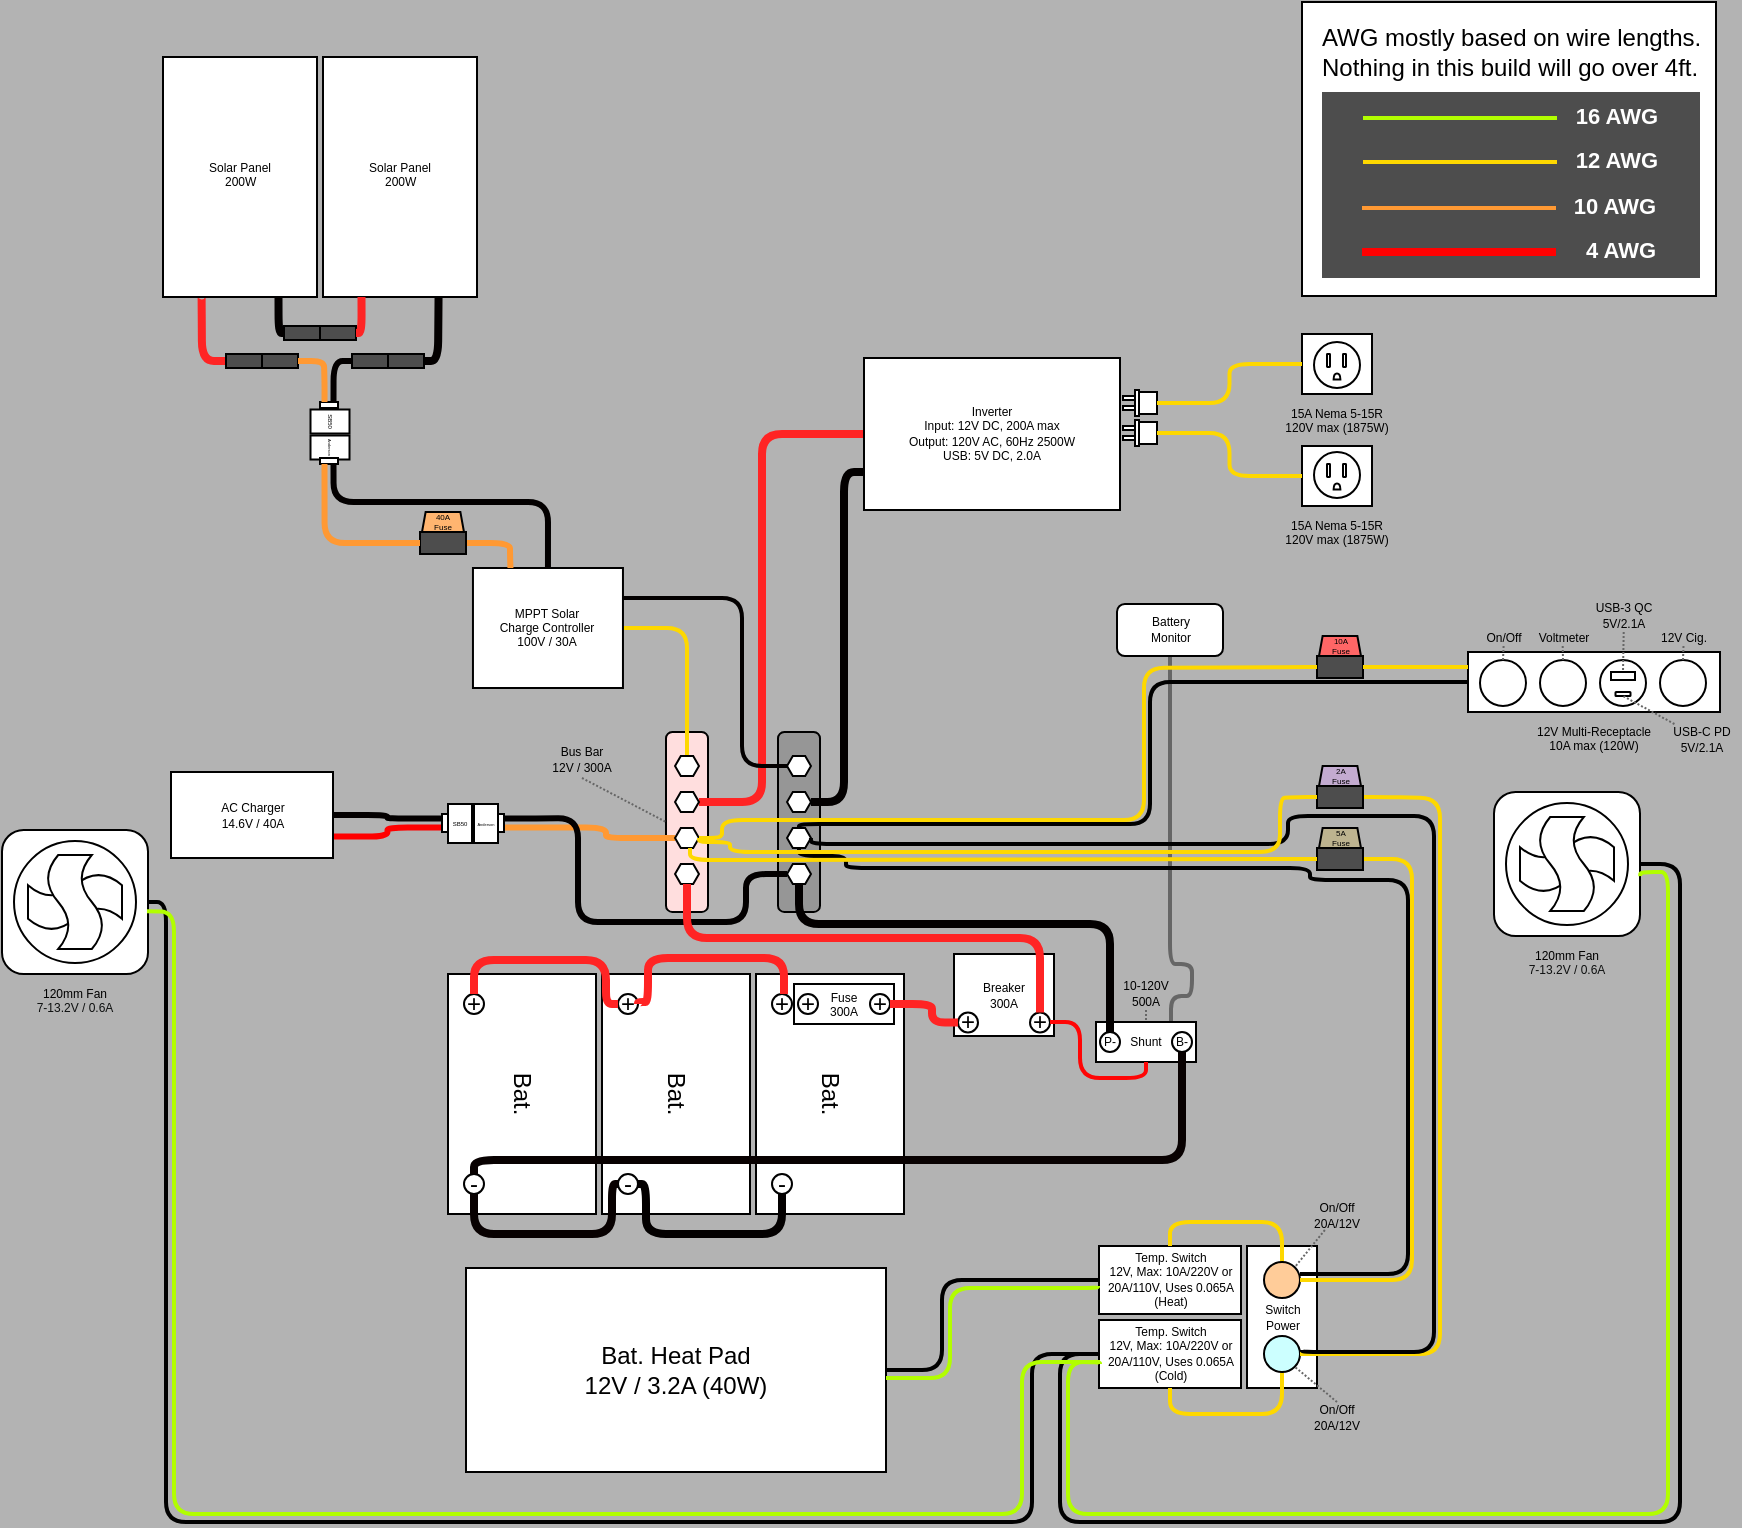 <mxfile version="25.0.2">
  <diagram name="Page-1" id="55a83fd1-7818-8e21-69c5-c3457e3827bb">
    <mxGraphModel dx="1198" dy="818" grid="0" gridSize="1" guides="1" tooltips="1" connect="1" arrows="1" fold="1" page="1" pageScale="1" pageWidth="1100" pageHeight="850" background="#B3B3B3" math="0" shadow="0">
      <root>
        <mxCell id="0" />
        <mxCell id="1" parent="0" />
        <mxCell id="r3n_l1t2mAQXita6SR6Q-31" style="edgeStyle=orthogonalEdgeStyle;rounded=1;orthogonalLoop=1;jettySize=auto;html=1;exitX=0.75;exitY=0;exitDx=0;exitDy=0;entryX=0.5;entryY=1;entryDx=0;entryDy=0;endArrow=none;endFill=0;strokeWidth=2;strokeColor=#666666;curved=0;" parent="1" source="4Q3t9Jjdld5BveSyTgi_-81" target="r3n_l1t2mAQXita6SR6Q-30" edge="1">
          <mxGeometry relative="1" as="geometry">
            <Array as="points">
              <mxPoint x="698" y="518" />
              <mxPoint x="708" y="518" />
              <mxPoint x="708" y="502" />
              <mxPoint x="697" y="502" />
            </Array>
          </mxGeometry>
        </mxCell>
        <mxCell id="r3n_l1t2mAQXita6SR6Q-53" value="" style="rounded=0;whiteSpace=wrap;html=1;" parent="1" vertex="1">
          <mxGeometry x="763" y="21" width="207" height="147" as="geometry" />
        </mxCell>
        <mxCell id="rcN01ggzW0vVtUXYNQep-9" value="" style="rounded=0;whiteSpace=wrap;html=1;strokeColor=none;fillColor=#4D4D4D;" vertex="1" parent="1">
          <mxGeometry x="773" y="66" width="189" height="93" as="geometry" />
        </mxCell>
        <mxCell id="r3n_l1t2mAQXita6SR6Q-26" value="" style="group" parent="1" vertex="1" connectable="0">
          <mxGeometry x="660" y="531" width="50" height="20" as="geometry" />
        </mxCell>
        <mxCell id="4Q3t9Jjdld5BveSyTgi_-81" value="Shunt" style="rounded=0;whiteSpace=wrap;html=1;fontSize=6;" parent="r3n_l1t2mAQXita6SR6Q-26" vertex="1">
          <mxGeometry width="50" height="20" as="geometry" />
        </mxCell>
        <mxCell id="4Q3t9Jjdld5BveSyTgi_-82" value="P-" style="ellipse;whiteSpace=wrap;html=1;aspect=fixed;fontSize=6;" parent="r3n_l1t2mAQXita6SR6Q-26" vertex="1">
          <mxGeometry x="2" y="5" width="10" height="10" as="geometry" />
        </mxCell>
        <mxCell id="4Q3t9Jjdld5BveSyTgi_-83" value="B-" style="ellipse;whiteSpace=wrap;html=1;aspect=fixed;fontSize=6;" parent="r3n_l1t2mAQXita6SR6Q-26" vertex="1">
          <mxGeometry x="38" y="5" width="10" height="10" as="geometry" />
        </mxCell>
        <mxCell id="4Q3t9Jjdld5BveSyTgi_-119" value="" style="rounded=1;whiteSpace=wrap;html=1;fillColor=#FFDEDE;" parent="1" vertex="1">
          <mxGeometry x="445" y="386" width="21" height="90" as="geometry" />
        </mxCell>
        <mxCell id="4Q3t9Jjdld5BveSyTgi_-137" style="edgeStyle=orthogonalEdgeStyle;rounded=1;orthogonalLoop=1;jettySize=auto;html=1;exitX=1;exitY=0.5;exitDx=0;exitDy=0;entryX=0;entryY=0.5;entryDx=0;entryDy=0;strokeColor=#FF2424;strokeWidth=4;align=center;verticalAlign=middle;fontFamily=Helvetica;fontSize=11;fontColor=default;labelBackgroundColor=default;startSize=0;endArrow=none;endFill=0;endSize=0;curved=0;fillColor=#f8cecc;" parent="1" source="4Q3t9Jjdld5BveSyTgi_-134" target="4Q3t9Jjdld5BveSyTgi_-111" edge="1">
          <mxGeometry relative="1" as="geometry">
            <Array as="points">
              <mxPoint x="493" y="421" />
              <mxPoint x="493" y="237" />
            </Array>
          </mxGeometry>
        </mxCell>
        <mxCell id="4Q3t9Jjdld5BveSyTgi_-111" value="Inverter&lt;div&gt;Input: 12V DC, 200A max&lt;/div&gt;&lt;div&gt;Output: 120V AC, 60Hz 2500W&lt;/div&gt;&lt;div&gt;USB: 5V DC, 2.0A&lt;/div&gt;" style="rounded=0;whiteSpace=wrap;html=1;fontSize=6;" parent="1" vertex="1">
          <mxGeometry x="544" y="199" width="128" height="76" as="geometry" />
        </mxCell>
        <mxCell id="4Q3t9Jjdld5BveSyTgi_-123" value="" style="rounded=1;whiteSpace=wrap;html=1;fillColor=#969696;" parent="1" vertex="1">
          <mxGeometry x="501" y="386" width="21" height="90" as="geometry" />
        </mxCell>
        <mxCell id="4Q3t9Jjdld5BveSyTgi_-56" value="" style="group" parent="1" vertex="1" connectable="0">
          <mxGeometry x="490" y="507" width="74" height="120" as="geometry" />
        </mxCell>
        <mxCell id="4Q3t9Jjdld5BveSyTgi_-57" value="Bat." style="rounded=0;whiteSpace=wrap;html=1;rotation=90;" parent="4Q3t9Jjdld5BveSyTgi_-56" vertex="1">
          <mxGeometry x="-23" y="23" width="120" height="74" as="geometry" />
        </mxCell>
        <mxCell id="4Q3t9Jjdld5BveSyTgi_-58" value="+" style="ellipse;whiteSpace=wrap;html=1;aspect=fixed;" parent="4Q3t9Jjdld5BveSyTgi_-56" vertex="1">
          <mxGeometry x="8" y="10" width="10" height="10" as="geometry" />
        </mxCell>
        <mxCell id="4Q3t9Jjdld5BveSyTgi_-59" value="-" style="ellipse;whiteSpace=wrap;html=1;aspect=fixed;" parent="4Q3t9Jjdld5BveSyTgi_-56" vertex="1">
          <mxGeometry x="8" y="100" width="10" height="10" as="geometry" />
        </mxCell>
        <mxCell id="4Q3t9Jjdld5BveSyTgi_-52" value="" style="group" parent="1" vertex="1" connectable="0">
          <mxGeometry x="413" y="507" width="74" height="120" as="geometry" />
        </mxCell>
        <mxCell id="4Q3t9Jjdld5BveSyTgi_-53" value="Bat." style="rounded=0;whiteSpace=wrap;html=1;rotation=90;" parent="4Q3t9Jjdld5BveSyTgi_-52" vertex="1">
          <mxGeometry x="-23" y="23" width="120" height="74" as="geometry" />
        </mxCell>
        <mxCell id="4Q3t9Jjdld5BveSyTgi_-54" value="+" style="ellipse;whiteSpace=wrap;html=1;aspect=fixed;" parent="4Q3t9Jjdld5BveSyTgi_-52" vertex="1">
          <mxGeometry x="8" y="10" width="10" height="10" as="geometry" />
        </mxCell>
        <mxCell id="4Q3t9Jjdld5BveSyTgi_-55" value="-" style="ellipse;whiteSpace=wrap;html=1;aspect=fixed;" parent="4Q3t9Jjdld5BveSyTgi_-52" vertex="1">
          <mxGeometry x="8" y="100" width="10" height="10" as="geometry" />
        </mxCell>
        <mxCell id="4Q3t9Jjdld5BveSyTgi_-51" value="" style="group" parent="1" vertex="1" connectable="0">
          <mxGeometry x="336" y="507" width="74" height="120" as="geometry" />
        </mxCell>
        <mxCell id="4Q3t9Jjdld5BveSyTgi_-44" value="Bat." style="rounded=0;whiteSpace=wrap;html=1;rotation=90;" parent="4Q3t9Jjdld5BveSyTgi_-51" vertex="1">
          <mxGeometry x="-23" y="23" width="120" height="74" as="geometry" />
        </mxCell>
        <mxCell id="4Q3t9Jjdld5BveSyTgi_-46" value="+" style="ellipse;whiteSpace=wrap;html=1;aspect=fixed;" parent="4Q3t9Jjdld5BveSyTgi_-51" vertex="1">
          <mxGeometry x="8" y="10" width="10" height="10" as="geometry" />
        </mxCell>
        <mxCell id="4Q3t9Jjdld5BveSyTgi_-50" value="-" style="ellipse;whiteSpace=wrap;html=1;aspect=fixed;" parent="4Q3t9Jjdld5BveSyTgi_-51" vertex="1">
          <mxGeometry x="8" y="100" width="10" height="10" as="geometry" />
        </mxCell>
        <mxCell id="4Q3t9Jjdld5BveSyTgi_-70" style="edgeStyle=orthogonalEdgeStyle;rounded=1;orthogonalLoop=1;jettySize=auto;html=1;exitX=0.5;exitY=0;exitDx=0;exitDy=0;entryX=0;entryY=0.5;entryDx=0;entryDy=0;curved=0;strokeWidth=4;endArrow=none;endFill=0;endSize=0;startSize=0;fillColor=#f8cecc;strokeColor=#080101;" parent="4Q3t9Jjdld5BveSyTgi_-51" target="4Q3t9Jjdld5BveSyTgi_-55" edge="1">
          <mxGeometry relative="1" as="geometry">
            <mxPoint x="13" y="110" as="sourcePoint" />
            <mxPoint x="90" y="110" as="targetPoint" />
            <Array as="points">
              <mxPoint x="13" y="130" />
              <mxPoint x="82" y="130" />
              <mxPoint x="82" y="105" />
            </Array>
          </mxGeometry>
        </mxCell>
        <mxCell id="4Q3t9Jjdld5BveSyTgi_-63" style="edgeStyle=orthogonalEdgeStyle;rounded=1;orthogonalLoop=1;jettySize=auto;html=1;exitX=0.5;exitY=0;exitDx=0;exitDy=0;entryX=0;entryY=0.5;entryDx=0;entryDy=0;curved=0;strokeWidth=4;endArrow=oval;endFill=0;endSize=0;startSize=0;fillColor=#f8cecc;strokeColor=#FF2424;" parent="1" source="4Q3t9Jjdld5BveSyTgi_-46" target="4Q3t9Jjdld5BveSyTgi_-54" edge="1">
          <mxGeometry relative="1" as="geometry">
            <Array as="points">
              <mxPoint x="349" y="500" />
              <mxPoint x="415" y="500" />
              <mxPoint x="415" y="522" />
            </Array>
          </mxGeometry>
        </mxCell>
        <mxCell id="4Q3t9Jjdld5BveSyTgi_-65" style="edgeStyle=orthogonalEdgeStyle;rounded=1;orthogonalLoop=1;jettySize=auto;html=1;exitX=1;exitY=0.5;exitDx=0;exitDy=0;entryX=0.5;entryY=0;entryDx=0;entryDy=0;curved=0;strokeWidth=4;endArrow=none;endFill=0;endSize=0;startSize=0;fillColor=#f8cecc;strokeColor=#FF2424;" parent="1" source="4Q3t9Jjdld5BveSyTgi_-54" edge="1">
          <mxGeometry relative="1" as="geometry">
            <mxPoint x="427" y="517" as="sourcePoint" />
            <mxPoint x="504" y="517" as="targetPoint" />
            <Array as="points">
              <mxPoint x="436" y="521" />
              <mxPoint x="436" y="499" />
              <mxPoint x="504" y="499" />
            </Array>
          </mxGeometry>
        </mxCell>
        <mxCell id="4Q3t9Jjdld5BveSyTgi_-89" value="" style="group" parent="1" vertex="1" connectable="0">
          <mxGeometry x="589" y="497" width="50" height="41" as="geometry" />
        </mxCell>
        <mxCell id="4Q3t9Jjdld5BveSyTgi_-85" value="Breaker&#xa;300A" style="rounded=0;whiteSpace=wrap;fontSize=6;verticalAlign=middle;" parent="4Q3t9Jjdld5BveSyTgi_-89" vertex="1">
          <mxGeometry width="50" height="41" as="geometry" />
        </mxCell>
        <mxCell id="4Q3t9Jjdld5BveSyTgi_-86" value="+" style="ellipse;whiteSpace=wrap;html=1;aspect=fixed;" parent="4Q3t9Jjdld5BveSyTgi_-89" vertex="1">
          <mxGeometry x="2" y="29.25" width="10" height="10" as="geometry" />
        </mxCell>
        <mxCell id="4Q3t9Jjdld5BveSyTgi_-87" value="+" style="ellipse;whiteSpace=wrap;html=1;aspect=fixed;" parent="4Q3t9Jjdld5BveSyTgi_-89" vertex="1">
          <mxGeometry x="38" y="29.25" width="10" height="10" as="geometry" />
        </mxCell>
        <mxCell id="r3n_l1t2mAQXita6SR6Q-44" style="edgeStyle=orthogonalEdgeStyle;rounded=1;orthogonalLoop=1;jettySize=auto;html=1;exitX=1;exitY=0.5;exitDx=0;exitDy=0;entryX=0.5;entryY=0;entryDx=0;entryDy=0;strokeColor=#FED800;strokeWidth=2;align=center;verticalAlign=middle;fontFamily=Helvetica;fontSize=11;fontColor=default;labelBackgroundColor=default;startSize=0;endArrow=none;endFill=0;endSize=0;curved=0;fillColor=#f8cecc;" parent="1" source="4Q3t9Jjdld5BveSyTgi_-90" target="4Q3t9Jjdld5BveSyTgi_-126" edge="1">
          <mxGeometry relative="1" as="geometry" />
        </mxCell>
        <mxCell id="4Q3t9Jjdld5BveSyTgi_-90" value="MPPT Solar&lt;div&gt;Charge Controller&lt;/div&gt;&lt;div&gt;100V / 30A&lt;/div&gt;" style="rounded=0;whiteSpace=wrap;html=1;fontSize=6;" parent="1" vertex="1">
          <mxGeometry x="348.48" y="304" width="75" height="60" as="geometry" />
        </mxCell>
        <mxCell id="4Q3t9Jjdld5BveSyTgi_-116" style="edgeStyle=orthogonalEdgeStyle;rounded=1;orthogonalLoop=1;jettySize=auto;html=1;exitX=0;exitY=0.25;exitDx=0;exitDy=0;strokeColor=#FF2424;strokeWidth=4;align=center;verticalAlign=middle;fontFamily=Helvetica;fontSize=11;fontColor=default;labelBackgroundColor=default;startSize=0;endArrow=none;endFill=0;endSize=0;curved=0;fillColor=#f8cecc;entryX=0.5;entryY=0;entryDx=0;entryDy=0;" parent="1" source="4Q3t9Jjdld5BveSyTgi_-91" target="_3Kn-TsU3kvAP1q7boZe-17" edge="1">
          <mxGeometry relative="1" as="geometry">
            <mxPoint x="261" y="288" as="targetPoint" />
            <Array as="points">
              <mxPoint x="213" y="167" />
              <mxPoint x="213" y="167" />
              <mxPoint x="213" y="200" />
            </Array>
          </mxGeometry>
        </mxCell>
        <mxCell id="4Q3t9Jjdld5BveSyTgi_-91" value="Solar Panel&lt;div&gt;200W&lt;/div&gt;" style="rounded=0;whiteSpace=wrap;html=1;rotation=-90;horizontal=1;textDirection=vertical-rl;fontSize=6;" parent="1" vertex="1">
          <mxGeometry x="172" y="70" width="120" height="77" as="geometry" />
        </mxCell>
        <mxCell id="_3Kn-TsU3kvAP1q7boZe-24" style="edgeStyle=orthogonalEdgeStyle;rounded=1;orthogonalLoop=1;jettySize=auto;html=1;exitX=0;exitY=0.75;exitDx=0;exitDy=0;entryX=0.5;entryY=1;entryDx=0;entryDy=0;strokeColor=#030000;strokeWidth=4;align=center;verticalAlign=middle;fontFamily=Helvetica;fontSize=11;fontColor=default;labelBackgroundColor=default;jumpStyle=none;jumpSize=6;startSize=0;endArrow=none;endFill=0;endSize=0;targetPerimeterSpacing=1;curved=0;fillColor=#f8cecc;" parent="1" source="4Q3t9Jjdld5BveSyTgi_-92" target="_3Kn-TsU3kvAP1q7boZe-23" edge="1">
          <mxGeometry relative="1" as="geometry">
            <Array as="points">
              <mxPoint x="331" y="167" />
              <mxPoint x="331" y="200" />
            </Array>
          </mxGeometry>
        </mxCell>
        <mxCell id="4Q3t9Jjdld5BveSyTgi_-92" value="Solar Panel&lt;div&gt;200W&lt;/div&gt;" style="rounded=0;whiteSpace=wrap;html=1;rotation=-90;horizontal=1;textDirection=vertical-rl;fontSize=6;" parent="1" vertex="1">
          <mxGeometry x="252" y="70" width="120" height="77" as="geometry" />
        </mxCell>
        <mxCell id="4Q3t9Jjdld5BveSyTgi_-132" style="edgeStyle=orthogonalEdgeStyle;rounded=1;orthogonalLoop=1;jettySize=auto;html=1;exitX=1;exitY=0.75;exitDx=0;exitDy=0;entryX=0;entryY=0.5;entryDx=0;entryDy=0;strokeColor=#FF9933;strokeWidth=3;align=center;verticalAlign=middle;fontFamily=Helvetica;fontSize=11;fontColor=default;labelBackgroundColor=default;startSize=0;endArrow=none;endFill=0;endSize=0;fillColor=#f8cecc;" parent="1" source="_3Kn-TsU3kvAP1q7boZe-4" target="4Q3t9Jjdld5BveSyTgi_-130" edge="1">
          <mxGeometry relative="1" as="geometry">
            <Array as="points">
              <mxPoint x="415" y="434" />
              <mxPoint x="415" y="439" />
            </Array>
          </mxGeometry>
        </mxCell>
        <mxCell id="4Q3t9Jjdld5BveSyTgi_-133" style="edgeStyle=orthogonalEdgeStyle;rounded=1;orthogonalLoop=1;jettySize=auto;html=1;exitX=1;exitY=0.25;exitDx=0;exitDy=0;entryX=0;entryY=0.5;entryDx=0;entryDy=0;strokeColor=#030000;strokeWidth=3;align=center;verticalAlign=middle;fontFamily=Helvetica;fontSize=11;fontColor=default;labelBackgroundColor=default;startSize=0;endArrow=none;endFill=0;endSize=0;curved=0;fillColor=#f8cecc;" parent="1" source="_3Kn-TsU3kvAP1q7boZe-4" target="4Q3t9Jjdld5BveSyTgi_-124" edge="1">
          <mxGeometry relative="1" as="geometry">
            <Array as="points">
              <mxPoint x="370" y="429" />
              <mxPoint x="401" y="429" />
              <mxPoint x="401" y="481" />
              <mxPoint x="485" y="481" />
              <mxPoint x="485" y="457" />
            </Array>
          </mxGeometry>
        </mxCell>
        <mxCell id="_3Kn-TsU3kvAP1q7boZe-12" style="edgeStyle=orthogonalEdgeStyle;rounded=1;orthogonalLoop=1;jettySize=auto;html=1;exitX=1;exitY=0.75;exitDx=0;exitDy=0;entryX=0;entryY=0.75;entryDx=0;entryDy=0;strokeColor=#FF0000;strokeWidth=3;align=center;verticalAlign=middle;fontFamily=Helvetica;fontSize=11;fontColor=default;labelBackgroundColor=default;startSize=0;endArrow=none;endFill=0;endSize=0;curved=0;fillColor=#f8cecc;" parent="1" source="4Q3t9Jjdld5BveSyTgi_-93" target="_3Kn-TsU3kvAP1q7boZe-5" edge="1">
          <mxGeometry relative="1" as="geometry" />
        </mxCell>
        <mxCell id="_3Kn-TsU3kvAP1q7boZe-13" style="edgeStyle=orthogonalEdgeStyle;rounded=1;orthogonalLoop=1;jettySize=auto;html=1;exitX=1;exitY=0.5;exitDx=0;exitDy=0;entryX=0;entryY=0.25;entryDx=0;entryDy=0;strokeColor=#030000;strokeWidth=3;align=center;verticalAlign=middle;fontFamily=Helvetica;fontSize=11;fontColor=default;labelBackgroundColor=default;startSize=0;endArrow=none;endFill=0;endSize=0;curved=0;fillColor=#f8cecc;" parent="1" source="4Q3t9Jjdld5BveSyTgi_-93" target="_3Kn-TsU3kvAP1q7boZe-5" edge="1">
          <mxGeometry relative="1" as="geometry" />
        </mxCell>
        <mxCell id="4Q3t9Jjdld5BveSyTgi_-93" value="AC Charger&lt;div&gt;14.6V / 40A&lt;/div&gt;" style="rounded=0;whiteSpace=wrap;html=1;fontSize=6;" parent="1" vertex="1">
          <mxGeometry x="197.5" y="406" width="81" height="43" as="geometry" />
        </mxCell>
        <mxCell id="4Q3t9Jjdld5BveSyTgi_-73" style="edgeStyle=orthogonalEdgeStyle;rounded=1;orthogonalLoop=1;jettySize=auto;html=1;exitX=0.5;exitY=0;exitDx=0;exitDy=0;curved=0;strokeWidth=4;endArrow=none;endFill=0;endSize=0;startSize=0;fillColor=#f8cecc;strokeColor=#080101;entryX=0.5;entryY=1;entryDx=0;entryDy=0;" parent="1" source="4Q3t9Jjdld5BveSyTgi_-50" target="4Q3t9Jjdld5BveSyTgi_-83" edge="1">
          <mxGeometry relative="1" as="geometry">
            <mxPoint x="349" y="591" as="sourcePoint" />
            <mxPoint x="596" y="567" as="targetPoint" />
            <Array as="points">
              <mxPoint x="349" y="600" />
              <mxPoint x="703" y="600" />
            </Array>
          </mxGeometry>
        </mxCell>
        <mxCell id="4Q3t9Jjdld5BveSyTgi_-120" value="" style="shape=hexagon;perimeter=hexagonPerimeter2;whiteSpace=wrap;html=1;fixedSize=1;aspect=fixed;size=2.885;" parent="1" vertex="1">
          <mxGeometry x="449.52" y="452" width="11.96" height="10" as="geometry" />
        </mxCell>
        <mxCell id="4Q3t9Jjdld5BveSyTgi_-122" style="edgeStyle=orthogonalEdgeStyle;rounded=1;orthogonalLoop=1;jettySize=auto;html=1;exitX=0.5;exitY=0;exitDx=0;exitDy=0;entryX=0.5;entryY=1;entryDx=0;entryDy=0;strokeColor=#FF2424;strokeWidth=4;align=center;verticalAlign=middle;fontFamily=Helvetica;fontSize=11;fontColor=default;labelBackgroundColor=default;startSize=0;endArrow=none;endFill=0;endSize=0;curved=0;fillColor=#f8cecc;" parent="1" source="4Q3t9Jjdld5BveSyTgi_-87" target="4Q3t9Jjdld5BveSyTgi_-120" edge="1">
          <mxGeometry relative="1" as="geometry">
            <Array as="points">
              <mxPoint x="632" y="489" />
              <mxPoint x="456" y="489" />
            </Array>
          </mxGeometry>
        </mxCell>
        <mxCell id="4Q3t9Jjdld5BveSyTgi_-124" value="" style="shape=hexagon;perimeter=hexagonPerimeter2;whiteSpace=wrap;html=1;fixedSize=1;aspect=fixed;size=2.885;" parent="1" vertex="1">
          <mxGeometry x="505.52" y="452" width="11.96" height="10" as="geometry" />
        </mxCell>
        <mxCell id="4Q3t9Jjdld5BveSyTgi_-125" style="edgeStyle=orthogonalEdgeStyle;rounded=1;orthogonalLoop=1;jettySize=auto;html=1;entryX=0.5;entryY=1;entryDx=0;entryDy=0;strokeColor=#030000;strokeWidth=4;align=center;verticalAlign=middle;fontFamily=Helvetica;fontSize=11;fontColor=default;labelBackgroundColor=default;startSize=0;endArrow=none;endFill=0;endSize=0;curved=0;fillColor=#f8cecc;exitX=0.5;exitY=0;exitDx=0;exitDy=0;" parent="1" source="4Q3t9Jjdld5BveSyTgi_-82" target="4Q3t9Jjdld5BveSyTgi_-124" edge="1">
          <mxGeometry relative="1" as="geometry">
            <Array as="points">
              <mxPoint x="667" y="482" />
              <mxPoint x="512" y="482" />
            </Array>
            <mxPoint x="655" y="509" as="sourcePoint" />
          </mxGeometry>
        </mxCell>
        <mxCell id="4Q3t9Jjdld5BveSyTgi_-126" value="" style="shape=hexagon;perimeter=hexagonPerimeter2;whiteSpace=wrap;html=1;fixedSize=1;aspect=fixed;size=2.885;" parent="1" vertex="1">
          <mxGeometry x="449.52" y="398" width="11.96" height="10" as="geometry" />
        </mxCell>
        <mxCell id="r3n_l1t2mAQXita6SR6Q-43" style="edgeStyle=orthogonalEdgeStyle;rounded=1;orthogonalLoop=1;jettySize=auto;html=1;exitX=0;exitY=0.5;exitDx=0;exitDy=0;entryX=1;entryY=0.25;entryDx=0;entryDy=0;strokeColor=#030000;strokeWidth=2;align=center;verticalAlign=middle;fontFamily=Helvetica;fontSize=11;fontColor=default;labelBackgroundColor=default;startSize=0;endArrow=none;endFill=0;endSize=0;curved=0;fillColor=#f8cecc;" parent="1" source="4Q3t9Jjdld5BveSyTgi_-127" target="4Q3t9Jjdld5BveSyTgi_-90" edge="1">
          <mxGeometry relative="1" as="geometry">
            <Array as="points">
              <mxPoint x="483" y="403" />
              <mxPoint x="483" y="319" />
            </Array>
          </mxGeometry>
        </mxCell>
        <mxCell id="4Q3t9Jjdld5BveSyTgi_-127" value="" style="shape=hexagon;perimeter=hexagonPerimeter2;whiteSpace=wrap;html=1;fixedSize=1;aspect=fixed;size=2.885;" parent="1" vertex="1">
          <mxGeometry x="505.52" y="398" width="11.96" height="10" as="geometry" />
        </mxCell>
        <mxCell id="4Q3t9Jjdld5BveSyTgi_-130" value="" style="shape=hexagon;perimeter=hexagonPerimeter2;whiteSpace=wrap;html=1;fixedSize=1;aspect=fixed;size=2.885;" parent="1" vertex="1">
          <mxGeometry x="449.52" y="434" width="11.96" height="10" as="geometry" />
        </mxCell>
        <mxCell id="_3Kn-TsU3kvAP1q7boZe-53" style="edgeStyle=orthogonalEdgeStyle;rounded=1;orthogonalLoop=1;jettySize=auto;html=1;entryX=0;entryY=0.5;entryDx=0;entryDy=0;strokeColor=#000000;strokeWidth=2;align=center;verticalAlign=middle;fontFamily=Helvetica;fontSize=11;fontColor=default;labelBackgroundColor=default;endArrow=none;endFill=0;curved=0;exitX=0.5;exitY=0;exitDx=0;exitDy=0;" parent="1" source="4Q3t9Jjdld5BveSyTgi_-131" target="4Q3t9Jjdld5BveSyTgi_-158" edge="1">
          <mxGeometry relative="1" as="geometry">
            <mxPoint x="545" y="416" as="sourcePoint" />
            <Array as="points">
              <mxPoint x="512" y="432" />
              <mxPoint x="687" y="432" />
              <mxPoint x="687" y="361" />
            </Array>
          </mxGeometry>
        </mxCell>
        <mxCell id="4Q3t9Jjdld5BveSyTgi_-131" value="" style="shape=hexagon;perimeter=hexagonPerimeter2;whiteSpace=wrap;html=1;fixedSize=1;aspect=fixed;size=2.885;" parent="1" vertex="1">
          <mxGeometry x="505.52" y="434" width="11.96" height="10" as="geometry" />
        </mxCell>
        <mxCell id="4Q3t9Jjdld5BveSyTgi_-134" value="" style="shape=hexagon;perimeter=hexagonPerimeter2;whiteSpace=wrap;html=1;fixedSize=1;aspect=fixed;size=2.885;" parent="1" vertex="1">
          <mxGeometry x="449.52" y="416" width="11.96" height="10" as="geometry" />
        </mxCell>
        <mxCell id="4Q3t9Jjdld5BveSyTgi_-136" style="edgeStyle=orthogonalEdgeStyle;rounded=1;orthogonalLoop=1;jettySize=auto;html=1;exitX=1;exitY=0.5;exitDx=0;exitDy=0;entryX=0;entryY=0.75;entryDx=0;entryDy=0;strokeColor=#030000;strokeWidth=4;align=center;verticalAlign=middle;fontFamily=Helvetica;fontSize=11;fontColor=default;labelBackgroundColor=default;startSize=0;endArrow=none;endFill=0;endSize=0;curved=0;fillColor=#f8cecc;" parent="1" source="4Q3t9Jjdld5BveSyTgi_-135" target="4Q3t9Jjdld5BveSyTgi_-111" edge="1">
          <mxGeometry relative="1" as="geometry">
            <Array as="points">
              <mxPoint x="534" y="421" />
              <mxPoint x="534" y="256" />
            </Array>
          </mxGeometry>
        </mxCell>
        <mxCell id="4Q3t9Jjdld5BveSyTgi_-135" value="" style="shape=hexagon;perimeter=hexagonPerimeter2;whiteSpace=wrap;html=1;fixedSize=1;aspect=fixed;size=2.885;" parent="1" vertex="1">
          <mxGeometry x="505.52" y="416" width="11.96" height="10" as="geometry" />
        </mxCell>
        <mxCell id="4Q3t9Jjdld5BveSyTgi_-138" value="Bat. Heat Pad&lt;div&gt;12V / 3.2A (40W)&lt;/div&gt;" style="rounded=0;whiteSpace=wrap;html=1;" parent="1" vertex="1">
          <mxGeometry x="345" y="654" width="210" height="102" as="geometry" />
        </mxCell>
        <mxCell id="4Q3t9Jjdld5BveSyTgi_-143" value="" style="group;labelBackgroundColor=none;fontColor=default;" parent="1" vertex="1" connectable="0">
          <mxGeometry x="113" y="435" width="73" height="72" as="geometry" />
        </mxCell>
        <mxCell id="4Q3t9Jjdld5BveSyTgi_-139" value="120mm Fan&lt;div&gt;&lt;span style=&quot;color: rgb(15, 17, 17); text-align: left;&quot;&gt;&lt;font face=&quot;Helvetica&quot; style=&quot;&quot;&gt;7-13.2V / 0.6A&lt;/font&gt;&lt;/span&gt;&lt;br&gt;&lt;/div&gt;" style="rounded=1;whiteSpace=wrap;html=1;fontSize=6;verticalAlign=top;labelPosition=center;verticalLabelPosition=bottom;align=center;labelBackgroundColor=none;" parent="4Q3t9Jjdld5BveSyTgi_-143" vertex="1">
          <mxGeometry width="73" height="72" as="geometry" />
        </mxCell>
        <mxCell id="4Q3t9Jjdld5BveSyTgi_-140" value="" style="ellipse;whiteSpace=wrap;html=1;aspect=fixed;" parent="4Q3t9Jjdld5BveSyTgi_-143" vertex="1">
          <mxGeometry x="6" y="5.5" width="61" height="61" as="geometry" />
        </mxCell>
        <mxCell id="4Q3t9Jjdld5BveSyTgi_-141" value="" style="shape=tape;whiteSpace=wrap;html=1;" parent="4Q3t9Jjdld5BveSyTgi_-143" vertex="1">
          <mxGeometry x="13" y="22" width="47" height="28" as="geometry" />
        </mxCell>
        <mxCell id="4Q3t9Jjdld5BveSyTgi_-142" value="" style="shape=tape;whiteSpace=wrap;html=1;rotation=90;" parent="4Q3t9Jjdld5BveSyTgi_-143" vertex="1">
          <mxGeometry x="13" y="22" width="47" height="28" as="geometry" />
        </mxCell>
        <mxCell id="4Q3t9Jjdld5BveSyTgi_-145" value="" style="group" parent="1" vertex="1" connectable="0">
          <mxGeometry x="859" y="416" width="73" height="72" as="geometry" />
        </mxCell>
        <mxCell id="4Q3t9Jjdld5BveSyTgi_-146" value="120mm Fan&lt;div&gt;&lt;span style=&quot;color: rgb(15, 17, 17); text-align: left;&quot;&gt;7-13.2V / 0.6A&lt;/span&gt;&lt;br&gt;&lt;/div&gt;" style="rounded=1;whiteSpace=wrap;html=1;fontSize=6;verticalAlign=top;labelPosition=center;verticalLabelPosition=bottom;align=center;labelBackgroundColor=none;" parent="4Q3t9Jjdld5BveSyTgi_-145" vertex="1">
          <mxGeometry width="73" height="72" as="geometry" />
        </mxCell>
        <mxCell id="4Q3t9Jjdld5BveSyTgi_-147" value="" style="ellipse;whiteSpace=wrap;html=1;aspect=fixed;" parent="4Q3t9Jjdld5BveSyTgi_-145" vertex="1">
          <mxGeometry x="6" y="5.5" width="61" height="61" as="geometry" />
        </mxCell>
        <mxCell id="4Q3t9Jjdld5BveSyTgi_-148" value="" style="shape=tape;whiteSpace=wrap;html=1;" parent="4Q3t9Jjdld5BveSyTgi_-145" vertex="1">
          <mxGeometry x="13" y="22" width="47" height="28" as="geometry" />
        </mxCell>
        <mxCell id="4Q3t9Jjdld5BveSyTgi_-149" value="" style="shape=tape;whiteSpace=wrap;html=1;rotation=90;" parent="4Q3t9Jjdld5BveSyTgi_-145" vertex="1">
          <mxGeometry x="13" y="22" width="47" height="28" as="geometry" />
        </mxCell>
        <mxCell id="4Q3t9Jjdld5BveSyTgi_-186" style="edgeStyle=orthogonalEdgeStyle;rounded=1;orthogonalLoop=1;jettySize=auto;html=1;exitX=0;exitY=0.5;exitDx=0;exitDy=0;entryX=1;entryY=0.5;entryDx=0;entryDy=0;strokeColor=default;strokeWidth=2;align=center;verticalAlign=middle;fontFamily=Helvetica;fontSize=11;fontColor=default;labelBackgroundColor=default;startSize=0;endArrow=none;endSize=2;curved=0;endFill=0;" parent="1" source="4Q3t9Jjdld5BveSyTgi_-151" target="4Q3t9Jjdld5BveSyTgi_-138" edge="1">
          <mxGeometry relative="1" as="geometry">
            <Array as="points">
              <mxPoint x="583" y="660" />
              <mxPoint x="583" y="705" />
            </Array>
          </mxGeometry>
        </mxCell>
        <mxCell id="4Q3t9Jjdld5BveSyTgi_-151" value="Temp. Switch&lt;div&gt;12V, Max: 10A/220V or 20A/110V, Uses 0.065A&lt;br&gt;&lt;div&gt;(Heat)&lt;/div&gt;&lt;/div&gt;" style="rounded=0;whiteSpace=wrap;html=1;fontSize=6;" parent="1" vertex="1">
          <mxGeometry x="661.5" y="643" width="71" height="34" as="geometry" />
        </mxCell>
        <mxCell id="4Q3t9Jjdld5BveSyTgi_-188" style="edgeStyle=orthogonalEdgeStyle;rounded=1;orthogonalLoop=1;jettySize=auto;html=1;exitX=0;exitY=0.5;exitDx=0;exitDy=0;entryX=1;entryY=0.5;entryDx=0;entryDy=0;strokeColor=default;strokeWidth=2;align=center;verticalAlign=middle;fontFamily=Helvetica;fontSize=11;fontColor=default;labelBackgroundColor=default;startSize=0;endArrow=none;endSize=2;curved=0;endFill=0;" parent="1" source="4Q3t9Jjdld5BveSyTgi_-152" target="4Q3t9Jjdld5BveSyTgi_-139" edge="1">
          <mxGeometry relative="1" as="geometry">
            <Array as="points">
              <mxPoint x="628" y="697" />
              <mxPoint x="628" y="781" />
              <mxPoint x="195" y="781" />
              <mxPoint x="195" y="471" />
            </Array>
          </mxGeometry>
        </mxCell>
        <mxCell id="4Q3t9Jjdld5BveSyTgi_-152" value="&lt;div&gt;Temp. Switch&lt;div&gt;12V, Max: 10A/220V or 20A/110V&lt;span style=&quot;background-color: initial;&quot;&gt;, Uses 0.065A&lt;/span&gt;&lt;/div&gt;(Cold&lt;span style=&quot;background-color: initial;&quot;&gt;)&lt;/span&gt;&lt;/div&gt;" style="rounded=0;whiteSpace=wrap;html=1;fontSize=6;" parent="1" vertex="1">
          <mxGeometry x="661.5" y="680" width="71" height="34" as="geometry" />
        </mxCell>
        <mxCell id="4Q3t9Jjdld5BveSyTgi_-153" value="Switch Power" style="rounded=0;whiteSpace=wrap;html=1;fontSize=6;" parent="1" vertex="1">
          <mxGeometry x="735.5" y="643" width="35" height="71" as="geometry" />
        </mxCell>
        <mxCell id="4Q3t9Jjdld5BveSyTgi_-184" style="edgeStyle=orthogonalEdgeStyle;rounded=1;orthogonalLoop=1;jettySize=auto;html=1;exitX=0.5;exitY=0;exitDx=0;exitDy=0;entryX=0.5;entryY=0;entryDx=0;entryDy=0;strokeColor=#FED800;strokeWidth=2;align=center;verticalAlign=middle;fontFamily=Helvetica;fontSize=11;fontColor=default;labelBackgroundColor=default;startSize=0;endArrow=none;endFill=0;endSize=2;curved=0;" parent="1" source="4Q3t9Jjdld5BveSyTgi_-155" target="4Q3t9Jjdld5BveSyTgi_-151" edge="1">
          <mxGeometry relative="1" as="geometry" />
        </mxCell>
        <mxCell id="4Q3t9Jjdld5BveSyTgi_-155" value="" style="ellipse;whiteSpace=wrap;html=1;aspect=fixed;fillColor=#FFCC99;" parent="1" vertex="1">
          <mxGeometry x="744" y="651" width="18" height="18" as="geometry" />
        </mxCell>
        <mxCell id="4Q3t9Jjdld5BveSyTgi_-185" style="edgeStyle=orthogonalEdgeStyle;rounded=1;orthogonalLoop=1;jettySize=auto;html=1;exitX=0.5;exitY=1;exitDx=0;exitDy=0;entryX=0.5;entryY=1;entryDx=0;entryDy=0;strokeColor=#FED800;strokeWidth=2;align=center;verticalAlign=middle;fontFamily=Helvetica;fontSize=11;fontColor=default;labelBackgroundColor=default;startSize=0;endArrow=none;endFill=0;endSize=2;curved=0;" parent="1" source="4Q3t9Jjdld5BveSyTgi_-156" target="4Q3t9Jjdld5BveSyTgi_-152" edge="1">
          <mxGeometry relative="1" as="geometry">
            <Array as="points">
              <mxPoint x="753" y="727" />
              <mxPoint x="697" y="727" />
            </Array>
          </mxGeometry>
        </mxCell>
        <mxCell id="4Q3t9Jjdld5BveSyTgi_-156" value="" style="ellipse;whiteSpace=wrap;html=1;aspect=fixed;fillColor=#CCFFFF;" parent="1" vertex="1">
          <mxGeometry x="744" y="688" width="18" height="18" as="geometry" />
        </mxCell>
        <mxCell id="4Q3t9Jjdld5BveSyTgi_-163" value="" style="group;spacing=2;spacingBottom=0;" parent="1" vertex="1" connectable="0">
          <mxGeometry x="846" y="319" width="126" height="30" as="geometry" />
        </mxCell>
        <mxCell id="4Q3t9Jjdld5BveSyTgi_-158" value="12V Multi-Receptacle&lt;div&gt;10A max (120W)&lt;/div&gt;" style="rounded=0;whiteSpace=wrap;html=1;fontSize=6;verticalAlign=top;labelPosition=center;verticalLabelPosition=bottom;align=center;" parent="4Q3t9Jjdld5BveSyTgi_-163" vertex="1">
          <mxGeometry y="27" width="126" height="30" as="geometry" />
        </mxCell>
        <mxCell id="4Q3t9Jjdld5BveSyTgi_-159" value="" style="ellipse;whiteSpace=wrap;html=1;aspect=fixed;" parent="4Q3t9Jjdld5BveSyTgi_-163" vertex="1">
          <mxGeometry x="6" y="31" width="23" height="23" as="geometry" />
        </mxCell>
        <mxCell id="4Q3t9Jjdld5BveSyTgi_-160" value="" style="ellipse;whiteSpace=wrap;html=1;aspect=fixed;" parent="4Q3t9Jjdld5BveSyTgi_-163" vertex="1">
          <mxGeometry x="36" y="31" width="23" height="23" as="geometry" />
        </mxCell>
        <mxCell id="4Q3t9Jjdld5BveSyTgi_-161" value="" style="ellipse;whiteSpace=wrap;html=1;aspect=fixed;" parent="4Q3t9Jjdld5BveSyTgi_-163" vertex="1">
          <mxGeometry x="66" y="31" width="23" height="23" as="geometry" />
        </mxCell>
        <mxCell id="4Q3t9Jjdld5BveSyTgi_-162" value="" style="ellipse;whiteSpace=wrap;html=1;aspect=fixed;" parent="4Q3t9Jjdld5BveSyTgi_-163" vertex="1">
          <mxGeometry x="96" y="31" width="23" height="23" as="geometry" />
        </mxCell>
        <mxCell id="r3n_l1t2mAQXita6SR6Q-1" value="" style="rounded=0;whiteSpace=wrap;html=1;" parent="4Q3t9Jjdld5BveSyTgi_-163" vertex="1">
          <mxGeometry x="71.5" y="37" width="12" height="4" as="geometry" />
        </mxCell>
        <mxCell id="r3n_l1t2mAQXita6SR6Q-2" value="" style="rounded=1;whiteSpace=wrap;html=1;" parent="4Q3t9Jjdld5BveSyTgi_-163" vertex="1">
          <mxGeometry x="73.75" y="47" width="7.5" height="2" as="geometry" />
        </mxCell>
        <mxCell id="4Q3t9Jjdld5BveSyTgi_-182" style="edgeStyle=orthogonalEdgeStyle;rounded=1;orthogonalLoop=1;jettySize=auto;html=1;exitX=1;exitY=0.5;exitDx=0;exitDy=0;entryX=1;entryY=0.5;entryDx=0;entryDy=0;strokeColor=#FED800;strokeWidth=2;endArrow=none;endFill=0;curved=0;" parent="1" source="_3Kn-TsU3kvAP1q7boZe-46" target="4Q3t9Jjdld5BveSyTgi_-155" edge="1">
          <mxGeometry relative="1" as="geometry">
            <Array as="points">
              <mxPoint x="818" y="450" />
              <mxPoint x="818" y="660" />
            </Array>
            <mxPoint x="789.5" y="444.5" as="sourcePoint" />
          </mxGeometry>
        </mxCell>
        <mxCell id="4Q3t9Jjdld5BveSyTgi_-183" style="edgeStyle=orthogonalEdgeStyle;rounded=1;orthogonalLoop=1;jettySize=auto;html=1;exitX=1;exitY=0.5;exitDx=0;exitDy=0;entryX=1;entryY=0.5;entryDx=0;entryDy=0;strokeColor=#FED800;align=center;verticalAlign=middle;fontFamily=Helvetica;fontSize=11;fontColor=default;labelBackgroundColor=default;endArrow=none;endFill=0;strokeWidth=2;curved=0;" parent="1" source="_3Kn-TsU3kvAP1q7boZe-42" target="4Q3t9Jjdld5BveSyTgi_-156" edge="1">
          <mxGeometry relative="1" as="geometry">
            <Array as="points">
              <mxPoint x="802" y="419" />
              <mxPoint x="832" y="419" />
              <mxPoint x="832" y="697" />
            </Array>
            <mxPoint x="789.5" y="409.5" as="sourcePoint" />
          </mxGeometry>
        </mxCell>
        <mxCell id="4Q3t9Jjdld5BveSyTgi_-189" style="edgeStyle=orthogonalEdgeStyle;rounded=1;orthogonalLoop=1;jettySize=auto;html=1;exitX=1;exitY=0.5;exitDx=0;exitDy=0;entryX=0;entryY=0.5;entryDx=0;entryDy=0;endSize=2;startSize=0;strokeWidth=2;curved=0;strokeColor=default;align=center;verticalAlign=middle;fontFamily=Helvetica;fontSize=11;fontColor=default;labelBackgroundColor=default;endArrow=none;endFill=0;" parent="1" source="4Q3t9Jjdld5BveSyTgi_-146" target="4Q3t9Jjdld5BveSyTgi_-152" edge="1">
          <mxGeometry relative="1" as="geometry">
            <Array as="points">
              <mxPoint x="952" y="452" />
              <mxPoint x="952" y="781" />
              <mxPoint x="642" y="781" />
              <mxPoint x="642" y="697" />
            </Array>
          </mxGeometry>
        </mxCell>
        <mxCell id="r3n_l1t2mAQXita6SR6Q-5" style="rounded=0;orthogonalLoop=1;jettySize=auto;html=1;entryX=0.5;entryY=0;entryDx=0;entryDy=0;endArrow=none;endFill=0;dashed=1;dashPattern=1 1;strokeColor=#666666;" parent="1" source="r3n_l1t2mAQXita6SR6Q-4" target="r3n_l1t2mAQXita6SR6Q-1" edge="1">
          <mxGeometry relative="1" as="geometry" />
        </mxCell>
        <mxCell id="r3n_l1t2mAQXita6SR6Q-4" value="USB-3 QC&lt;div&gt;5V/2.1A&lt;/div&gt;" style="text;html=1;align=center;verticalAlign=middle;whiteSpace=wrap;rounded=0;fontSize=6;" parent="1" vertex="1">
          <mxGeometry x="905" y="320" width="38" height="16" as="geometry" />
        </mxCell>
        <mxCell id="r3n_l1t2mAQXita6SR6Q-10" style="rounded=0;orthogonalLoop=1;jettySize=auto;html=1;entryX=0.5;entryY=0;entryDx=0;entryDy=0;dashed=1;dashPattern=1 1;strokeColor=#666666;align=center;verticalAlign=middle;fontFamily=Helvetica;fontSize=11;fontColor=default;labelBackgroundColor=default;endArrow=none;endFill=0;" parent="1" source="r3n_l1t2mAQXita6SR6Q-6" target="4Q3t9Jjdld5BveSyTgi_-159" edge="1">
          <mxGeometry relative="1" as="geometry" />
        </mxCell>
        <mxCell id="r3n_l1t2mAQXita6SR6Q-6" value="On/Off" style="text;html=1;align=center;verticalAlign=middle;whiteSpace=wrap;rounded=0;fontSize=6;" parent="1" vertex="1">
          <mxGeometry x="854" y="334" width="20" height="9" as="geometry" />
        </mxCell>
        <mxCell id="r3n_l1t2mAQXita6SR6Q-11" style="rounded=0;orthogonalLoop=1;jettySize=auto;html=1;entryX=0.5;entryY=0;entryDx=0;entryDy=0;dashed=1;dashPattern=1 1;strokeColor=#666666;align=center;verticalAlign=middle;fontFamily=Helvetica;fontSize=11;fontColor=default;labelBackgroundColor=default;endArrow=none;endFill=0;" parent="1" source="r3n_l1t2mAQXita6SR6Q-7" target="4Q3t9Jjdld5BveSyTgi_-160" edge="1">
          <mxGeometry relative="1" as="geometry" />
        </mxCell>
        <mxCell id="r3n_l1t2mAQXita6SR6Q-7" value="Voltmeter" style="text;html=1;align=center;verticalAlign=middle;whiteSpace=wrap;rounded=0;fontSize=6;" parent="1" vertex="1">
          <mxGeometry x="879.5" y="334" width="27.5" height="9" as="geometry" />
        </mxCell>
        <mxCell id="r3n_l1t2mAQXita6SR6Q-13" style="rounded=0;orthogonalLoop=1;jettySize=auto;html=1;entryX=0.5;entryY=0;entryDx=0;entryDy=0;dashed=1;dashPattern=1 1;strokeColor=#666666;align=center;verticalAlign=middle;fontFamily=Helvetica;fontSize=11;fontColor=default;labelBackgroundColor=default;endArrow=none;endFill=0;exitX=0.5;exitY=1;exitDx=0;exitDy=0;" parent="1" source="r3n_l1t2mAQXita6SR6Q-12" target="4Q3t9Jjdld5BveSyTgi_-162" edge="1">
          <mxGeometry relative="1" as="geometry" />
        </mxCell>
        <mxCell id="r3n_l1t2mAQXita6SR6Q-12" value="12V Cig." style="text;html=1;align=center;verticalAlign=middle;whiteSpace=wrap;rounded=0;fontSize=6;" parent="1" vertex="1">
          <mxGeometry x="940" y="334" width="27.5" height="9" as="geometry" />
        </mxCell>
        <mxCell id="r3n_l1t2mAQXita6SR6Q-15" style="rounded=0;orthogonalLoop=1;jettySize=auto;html=1;entryX=0.5;entryY=1;entryDx=0;entryDy=0;dashed=1;dashPattern=1 1;strokeColor=#666666;align=center;verticalAlign=middle;fontFamily=Helvetica;fontSize=11;fontColor=default;labelBackgroundColor=default;endArrow=none;endFill=0;" parent="1" source="r3n_l1t2mAQXita6SR6Q-14" target="r3n_l1t2mAQXita6SR6Q-2" edge="1">
          <mxGeometry relative="1" as="geometry" />
        </mxCell>
        <mxCell id="r3n_l1t2mAQXita6SR6Q-14" value="USB-C PD&lt;div&gt;5V/2.1A&lt;br&gt;&lt;/div&gt;" style="text;html=1;align=center;verticalAlign=middle;whiteSpace=wrap;rounded=0;fontSize=6;" parent="1" vertex="1">
          <mxGeometry x="944" y="382" width="38" height="15" as="geometry" />
        </mxCell>
        <mxCell id="r3n_l1t2mAQXita6SR6Q-16" value="" style="endArrow=none;html=1;rounded=0;strokeWidth=2;labelPosition=right;verticalLabelPosition=middle;align=center;verticalAlign=middle;horizontal=0;strokeColor=#FED800;fontFamily=Helvetica;fontSize=11;fontColor=default;labelBackgroundColor=default;endFill=0;" parent="1" edge="1">
          <mxGeometry width="50" height="50" relative="1" as="geometry">
            <mxPoint x="793.5" y="101" as="sourcePoint" />
            <mxPoint x="890.5" y="101" as="targetPoint" />
          </mxGeometry>
        </mxCell>
        <mxCell id="r3n_l1t2mAQXita6SR6Q-17" value="12 AWG" style="edgeLabel;html=1;align=center;verticalAlign=middle;resizable=0;points=[];rounded=0;fontFamily=Helvetica;fontSize=11;fontColor=#FFFFFF;labelBackgroundColor=none;fontStyle=1" parent="r3n_l1t2mAQXita6SR6Q-16" vertex="1" connectable="0">
          <mxGeometry x="0.59" y="-1" relative="1" as="geometry">
            <mxPoint x="49" y="-2" as="offset" />
          </mxGeometry>
        </mxCell>
        <mxCell id="r3n_l1t2mAQXita6SR6Q-23" style="rounded=0;orthogonalLoop=1;jettySize=auto;html=1;entryX=1;entryY=0;entryDx=0;entryDy=0;endArrow=none;endFill=0;dashed=1;dashPattern=1 1;strokeColor=#666666;" parent="1" source="r3n_l1t2mAQXita6SR6Q-22" target="4Q3t9Jjdld5BveSyTgi_-155" edge="1">
          <mxGeometry relative="1" as="geometry" />
        </mxCell>
        <mxCell id="r3n_l1t2mAQXita6SR6Q-22" value="On/Off 20A/12V" style="text;html=1;align=center;verticalAlign=middle;whiteSpace=wrap;rounded=0;fontSize=6;" parent="1" vertex="1">
          <mxGeometry x="766" y="620" width="29" height="15" as="geometry" />
        </mxCell>
        <mxCell id="r3n_l1t2mAQXita6SR6Q-25" style="rounded=0;orthogonalLoop=1;jettySize=auto;html=1;exitX=0.5;exitY=0;exitDx=0;exitDy=0;entryX=1;entryY=1;entryDx=0;entryDy=0;dashed=1;dashPattern=1 1;strokeColor=#666666;align=center;verticalAlign=middle;fontFamily=Helvetica;fontSize=11;fontColor=default;labelBackgroundColor=default;endArrow=none;endFill=0;" parent="1" source="r3n_l1t2mAQXita6SR6Q-24" target="4Q3t9Jjdld5BveSyTgi_-156" edge="1">
          <mxGeometry relative="1" as="geometry" />
        </mxCell>
        <mxCell id="r3n_l1t2mAQXita6SR6Q-24" value="On/Off 20A/12V" style="text;html=1;align=center;verticalAlign=middle;whiteSpace=wrap;rounded=0;fontSize=6;" parent="1" vertex="1">
          <mxGeometry x="766" y="721" width="29" height="15" as="geometry" />
        </mxCell>
        <mxCell id="r3n_l1t2mAQXita6SR6Q-28" style="rounded=0;orthogonalLoop=1;jettySize=auto;html=1;exitX=0.5;exitY=1;exitDx=0;exitDy=0;entryX=0.5;entryY=0;entryDx=0;entryDy=0;dashed=1;dashPattern=1 1;strokeColor=#666666;align=center;verticalAlign=middle;fontFamily=Helvetica;fontSize=11;fontColor=default;labelBackgroundColor=default;endArrow=none;endFill=0;" parent="1" source="r3n_l1t2mAQXita6SR6Q-27" target="4Q3t9Jjdld5BveSyTgi_-81" edge="1">
          <mxGeometry relative="1" as="geometry" />
        </mxCell>
        <mxCell id="r3n_l1t2mAQXita6SR6Q-27" value="10-120V&lt;div&gt;500A&lt;/div&gt;" style="text;html=1;align=center;verticalAlign=middle;whiteSpace=wrap;rounded=0;fontSize=6;" parent="1" vertex="1">
          <mxGeometry x="672" y="509" width="26" height="16" as="geometry" />
        </mxCell>
        <mxCell id="r3n_l1t2mAQXita6SR6Q-29" style="edgeStyle=orthogonalEdgeStyle;rounded=1;orthogonalLoop=1;jettySize=auto;html=1;exitX=0.5;exitY=1;exitDx=0;exitDy=0;entryX=1;entryY=0.5;entryDx=0;entryDy=0;endArrow=none;endFill=0;curved=0;strokeColor=#FF0505;strokeWidth=2;" parent="1" source="4Q3t9Jjdld5BveSyTgi_-81" target="4Q3t9Jjdld5BveSyTgi_-87" edge="1">
          <mxGeometry relative="1" as="geometry">
            <Array as="points">
              <mxPoint x="685" y="559" />
              <mxPoint x="652" y="559" />
              <mxPoint x="652" y="531" />
              <mxPoint x="637" y="531" />
            </Array>
          </mxGeometry>
        </mxCell>
        <mxCell id="r3n_l1t2mAQXita6SR6Q-30" value="Battery&lt;div&gt;Monitor&lt;/div&gt;" style="rounded=1;whiteSpace=wrap;html=1;fontSize=6;" parent="1" vertex="1">
          <mxGeometry x="670.5" y="322" width="53" height="26" as="geometry" />
        </mxCell>
        <mxCell id="r3n_l1t2mAQXita6SR6Q-33" style="rounded=0;orthogonalLoop=1;jettySize=auto;html=1;exitX=0.5;exitY=1;exitDx=0;exitDy=0;entryX=0;entryY=0.5;entryDx=0;entryDy=0;dashed=1;dashPattern=1 1;strokeColor=#666666;align=center;verticalAlign=middle;fontFamily=Helvetica;fontSize=11;fontColor=default;labelBackgroundColor=default;endArrow=none;endFill=0;" parent="1" source="r3n_l1t2mAQXita6SR6Q-32" target="4Q3t9Jjdld5BveSyTgi_-119" edge="1">
          <mxGeometry relative="1" as="geometry" />
        </mxCell>
        <mxCell id="r3n_l1t2mAQXita6SR6Q-32" value="Bus Bar&lt;div&gt;12V / 300A&lt;/div&gt;" style="text;html=1;align=center;verticalAlign=middle;whiteSpace=wrap;rounded=0;fontSize=6;" parent="1" vertex="1">
          <mxGeometry x="386" y="390" width="34" height="19" as="geometry" />
        </mxCell>
        <mxCell id="r3n_l1t2mAQXita6SR6Q-34" value="" style="endArrow=none;html=1;rounded=0;strokeWidth=2;labelPosition=right;verticalLabelPosition=middle;align=center;verticalAlign=middle;horizontal=0;strokeColor=#FF9933;fontFamily=Helvetica;fontSize=11;fontColor=default;labelBackgroundColor=default;endFill=0;" parent="1" edge="1">
          <mxGeometry width="50" height="50" relative="1" as="geometry">
            <mxPoint x="793" y="124" as="sourcePoint" />
            <mxPoint x="890" y="124" as="targetPoint" />
          </mxGeometry>
        </mxCell>
        <mxCell id="r3n_l1t2mAQXita6SR6Q-35" value="10 AWG" style="edgeLabel;html=1;align=center;verticalAlign=middle;resizable=0;points=[];rounded=0;fontFamily=Helvetica;fontSize=11;fontColor=#FFFFFF;labelBackgroundColor=none;fontStyle=1" parent="r3n_l1t2mAQXita6SR6Q-34" vertex="1" connectable="0">
          <mxGeometry x="0.59" y="-1" relative="1" as="geometry">
            <mxPoint x="49" y="-2" as="offset" />
          </mxGeometry>
        </mxCell>
        <mxCell id="4Q3t9Jjdld5BveSyTgi_-71" style="edgeStyle=orthogonalEdgeStyle;rounded=1;orthogonalLoop=1;jettySize=auto;html=1;exitX=1;exitY=0.5;exitDx=0;exitDy=0;entryX=0.5;entryY=1;entryDx=0;entryDy=0;curved=0;strokeWidth=4;endArrow=none;endFill=0;endSize=0;startSize=0;fillColor=#f8cecc;strokeColor=#030000;" parent="1" source="4Q3t9Jjdld5BveSyTgi_-55" target="4Q3t9Jjdld5BveSyTgi_-59" edge="1">
          <mxGeometry relative="1" as="geometry">
            <mxPoint x="427" y="617" as="sourcePoint" />
            <mxPoint x="504" y="617" as="targetPoint" />
            <Array as="points">
              <mxPoint x="435" y="612" />
              <mxPoint x="435" y="637" />
              <mxPoint x="503" y="637" />
            </Array>
          </mxGeometry>
        </mxCell>
        <mxCell id="r3n_l1t2mAQXita6SR6Q-41" style="edgeStyle=orthogonalEdgeStyle;rounded=1;orthogonalLoop=1;jettySize=auto;html=1;entryX=0.25;entryY=0;entryDx=0;entryDy=0;strokeColor=#FF9933;strokeWidth=3;align=center;verticalAlign=middle;fontFamily=Helvetica;fontSize=11;fontColor=default;labelBackgroundColor=default;startSize=0;endArrow=none;endFill=0;endSize=0;fillColor=#f8cecc;exitX=1;exitY=0.5;exitDx=0;exitDy=0;" parent="1" source="4Q3t9Jjdld5BveSyTgi_-95" target="4Q3t9Jjdld5BveSyTgi_-90" edge="1">
          <mxGeometry relative="1" as="geometry">
            <Array as="points">
              <mxPoint x="367" y="291" />
              <mxPoint x="367" y="297" />
              <mxPoint x="367" y="297" />
            </Array>
            <mxPoint x="365" y="281" as="sourcePoint" />
          </mxGeometry>
        </mxCell>
        <mxCell id="r3n_l1t2mAQXita6SR6Q-42" style="edgeStyle=orthogonalEdgeStyle;rounded=1;orthogonalLoop=1;jettySize=auto;html=1;exitX=1;exitY=0.25;exitDx=0;exitDy=0;entryX=0.5;entryY=0;entryDx=0;entryDy=0;strokeColor=#030000;strokeWidth=3;align=center;verticalAlign=middle;fontFamily=Helvetica;fontSize=11;fontColor=default;labelBackgroundColor=default;startSize=0;endArrow=none;endFill=0;endSize=0;curved=0;fillColor=#f8cecc;" parent="1" source="_3Kn-TsU3kvAP1q7boZe-10" target="4Q3t9Jjdld5BveSyTgi_-90" edge="1">
          <mxGeometry relative="1" as="geometry">
            <Array as="points">
              <mxPoint x="279" y="271" />
              <mxPoint x="386" y="271" />
            </Array>
            <mxPoint x="354" y="249.25" as="sourcePoint" />
          </mxGeometry>
        </mxCell>
        <mxCell id="r3n_l1t2mAQXita6SR6Q-47" value="AWG mostly based on wire lengths. Nothing in this build will go over 4ft." style="text;html=1;align=left;verticalAlign=middle;whiteSpace=wrap;rounded=0;" parent="1" vertex="1">
          <mxGeometry x="771" y="30" width="194" height="32" as="geometry" />
        </mxCell>
        <mxCell id="r3n_l1t2mAQXita6SR6Q-50" value="" style="endArrow=none;html=1;rounded=0;strokeWidth=4;labelPosition=right;verticalLabelPosition=middle;align=center;verticalAlign=middle;horizontal=0;strokeColor=#FF0000;fontFamily=Helvetica;fontSize=11;fontColor=default;labelBackgroundColor=default;endFill=0;" parent="1" edge="1">
          <mxGeometry width="50" height="50" relative="1" as="geometry">
            <mxPoint x="793" y="146" as="sourcePoint" />
            <mxPoint x="890" y="146" as="targetPoint" />
          </mxGeometry>
        </mxCell>
        <mxCell id="r3n_l1t2mAQXita6SR6Q-51" value="&amp;nbsp; 4 AWG" style="edgeLabel;html=1;align=center;verticalAlign=middle;resizable=0;points=[];rounded=0;fontFamily=Helvetica;fontSize=11;fontColor=#FFFFFF;labelBackgroundColor=none;fontStyle=1" parent="r3n_l1t2mAQXita6SR6Q-50" vertex="1" connectable="0">
          <mxGeometry x="0.59" y="-1" relative="1" as="geometry">
            <mxPoint x="49" y="-2" as="offset" />
          </mxGeometry>
        </mxCell>
        <mxCell id="_3Kn-TsU3kvAP1q7boZe-6" value="" style="group" parent="1" vertex="1" connectable="0">
          <mxGeometry x="333" y="422" width="31" height="19.5" as="geometry" />
        </mxCell>
        <mxCell id="_3Kn-TsU3kvAP1q7boZe-2" value="SB50" style="rounded=0;whiteSpace=wrap;html=1;fontSize=3;" parent="_3Kn-TsU3kvAP1q7boZe-6" vertex="1">
          <mxGeometry x="3" width="12" height="19.5" as="geometry" />
        </mxCell>
        <mxCell id="_3Kn-TsU3kvAP1q7boZe-3" value="Anderson" style="rounded=0;whiteSpace=wrap;html=1;fontSize=2;" parent="_3Kn-TsU3kvAP1q7boZe-6" vertex="1">
          <mxGeometry x="16" width="12" height="19.5" as="geometry" />
        </mxCell>
        <mxCell id="_3Kn-TsU3kvAP1q7boZe-4" value="" style="rounded=0;whiteSpace=wrap;html=1;" parent="_3Kn-TsU3kvAP1q7boZe-6" vertex="1">
          <mxGeometry x="28" y="5" width="3" height="9" as="geometry" />
        </mxCell>
        <mxCell id="_3Kn-TsU3kvAP1q7boZe-5" value="" style="rounded=0;whiteSpace=wrap;html=1;" parent="_3Kn-TsU3kvAP1q7boZe-6" vertex="1">
          <mxGeometry y="5" width="3" height="9" as="geometry" />
        </mxCell>
        <mxCell id="_3Kn-TsU3kvAP1q7boZe-7" value="" style="group;rotation=90;" parent="1" vertex="1" connectable="0">
          <mxGeometry x="261" y="227" width="31" height="19.5" as="geometry" />
        </mxCell>
        <mxCell id="_3Kn-TsU3kvAP1q7boZe-8" value="SB50" style="rounded=0;whiteSpace=wrap;html=1;fontSize=3;rotation=90;" parent="_3Kn-TsU3kvAP1q7boZe-7" vertex="1">
          <mxGeometry x="10" y="-6" width="12" height="19.5" as="geometry" />
        </mxCell>
        <mxCell id="_3Kn-TsU3kvAP1q7boZe-9" value="Anderson" style="rounded=0;whiteSpace=wrap;html=1;fontSize=2;rotation=90;" parent="_3Kn-TsU3kvAP1q7boZe-7" vertex="1">
          <mxGeometry x="10" y="7" width="12" height="19.5" as="geometry" />
        </mxCell>
        <mxCell id="_3Kn-TsU3kvAP1q7boZe-10" value="" style="rounded=0;whiteSpace=wrap;html=1;rotation=90;" parent="_3Kn-TsU3kvAP1q7boZe-7" vertex="1">
          <mxGeometry x="14" y="19" width="3" height="9" as="geometry" />
        </mxCell>
        <mxCell id="_3Kn-TsU3kvAP1q7boZe-11" value="" style="rounded=0;whiteSpace=wrap;html=1;rotation=90;" parent="_3Kn-TsU3kvAP1q7boZe-7" vertex="1">
          <mxGeometry x="14" y="-9" width="3" height="9" as="geometry" />
        </mxCell>
        <mxCell id="_3Kn-TsU3kvAP1q7boZe-15" value="" style="group;fillColor=none;" parent="1" vertex="1" connectable="0">
          <mxGeometry x="322" y="276" width="23" height="21" as="geometry" />
        </mxCell>
        <mxCell id="4Q3t9Jjdld5BveSyTgi_-94" value="" style="group" parent="_3Kn-TsU3kvAP1q7boZe-15" vertex="1" connectable="0">
          <mxGeometry y="10" width="23" height="11" as="geometry" />
        </mxCell>
        <mxCell id="4Q3t9Jjdld5BveSyTgi_-95" value="" style="rounded=0;verticalAlign=bottom;horizontal=1;labelPosition=center;verticalLabelPosition=middle;align=center;fontSize=6;whiteSpace=wrap;fillColor=#4D4D4D;" parent="4Q3t9Jjdld5BveSyTgi_-94" vertex="1">
          <mxGeometry width="23" height="11" as="geometry" />
        </mxCell>
        <mxCell id="_3Kn-TsU3kvAP1q7boZe-14" value="40A&lt;br&gt;Fuse" style="shape=trapezoid;perimeter=trapezoidPerimeter;fixedSize=1;size=1.808;fontSize=4;spacing=2;verticalAlign=middle;horizontal=1;whiteSpace=wrap;html=1;fillColor=#FFB570;" parent="_3Kn-TsU3kvAP1q7boZe-15" vertex="1">
          <mxGeometry x="1" width="21" height="10" as="geometry" />
        </mxCell>
        <mxCell id="_3Kn-TsU3kvAP1q7boZe-16" style="edgeStyle=orthogonalEdgeStyle;rounded=1;orthogonalLoop=1;jettySize=auto;html=1;exitX=0;exitY=0.5;exitDx=0;exitDy=0;entryX=1;entryY=0.75;entryDx=0;entryDy=0;strokeColor=#FF9933;strokeWidth=3;align=center;verticalAlign=middle;fontFamily=Helvetica;fontSize=11;fontColor=default;labelBackgroundColor=default;startSize=0;endArrow=none;endFill=0;endSize=0;fillColor=#f8cecc;" parent="1" source="4Q3t9Jjdld5BveSyTgi_-95" target="_3Kn-TsU3kvAP1q7boZe-10" edge="1">
          <mxGeometry relative="1" as="geometry" />
        </mxCell>
        <mxCell id="_3Kn-TsU3kvAP1q7boZe-19" value="" style="group" parent="1" vertex="1" connectable="0">
          <mxGeometry x="225" y="197" width="36" height="7" as="geometry" />
        </mxCell>
        <mxCell id="_3Kn-TsU3kvAP1q7boZe-17" value="" style="rounded=0;whiteSpace=wrap;html=1;rotation=-90;fillColor=#4D4D4D;" parent="_3Kn-TsU3kvAP1q7boZe-19" vertex="1">
          <mxGeometry x="5.5" y="-5.5" width="7" height="18" as="geometry" />
        </mxCell>
        <mxCell id="_3Kn-TsU3kvAP1q7boZe-18" value="" style="rounded=0;whiteSpace=wrap;html=1;rotation=-90;fillColor=#4D4D4D;" parent="_3Kn-TsU3kvAP1q7boZe-19" vertex="1">
          <mxGeometry x="23.5" y="-5.5" width="7" height="18" as="geometry" />
        </mxCell>
        <mxCell id="_3Kn-TsU3kvAP1q7boZe-20" style="edgeStyle=orthogonalEdgeStyle;rounded=1;orthogonalLoop=1;jettySize=auto;html=1;exitX=0;exitY=0.75;exitDx=0;exitDy=0;entryX=0.5;entryY=1;entryDx=0;entryDy=0;strokeColor=#FF9933;strokeWidth=3;align=center;verticalAlign=middle;fontFamily=Helvetica;fontSize=11;fontColor=default;labelBackgroundColor=default;startSize=0;endArrow=none;endFill=0;endSize=0;fillColor=#f8cecc;" parent="1" source="_3Kn-TsU3kvAP1q7boZe-11" target="_3Kn-TsU3kvAP1q7boZe-18" edge="1">
          <mxGeometry relative="1" as="geometry">
            <Array as="points">
              <mxPoint x="274" y="213" />
              <mxPoint x="274" y="213" />
              <mxPoint x="274" y="200" />
            </Array>
          </mxGeometry>
        </mxCell>
        <mxCell id="_3Kn-TsU3kvAP1q7boZe-21" value="" style="group" parent="1" vertex="1" connectable="0">
          <mxGeometry x="288" y="197" width="36" height="7" as="geometry" />
        </mxCell>
        <mxCell id="_3Kn-TsU3kvAP1q7boZe-22" value="" style="rounded=0;whiteSpace=wrap;html=1;rotation=-90;pointerEvents=0;align=center;verticalAlign=top;fontFamily=Helvetica;fontSize=12;fontColor=default;fillColor=#4D4D4D;gradientColor=none;" parent="_3Kn-TsU3kvAP1q7boZe-21" vertex="1">
          <mxGeometry x="5.5" y="-5.5" width="7" height="18" as="geometry" />
        </mxCell>
        <mxCell id="_3Kn-TsU3kvAP1q7boZe-23" value="" style="rounded=0;whiteSpace=wrap;html=1;rotation=-90;fillColor=#4D4D4D;" parent="_3Kn-TsU3kvAP1q7boZe-21" vertex="1">
          <mxGeometry x="23.5" y="-5.5" width="7" height="18" as="geometry" />
        </mxCell>
        <mxCell id="_3Kn-TsU3kvAP1q7boZe-25" style="edgeStyle=orthogonalEdgeStyle;rounded=1;orthogonalLoop=1;jettySize=auto;html=1;exitX=0.5;exitY=0;exitDx=0;exitDy=0;entryX=0;entryY=0.25;entryDx=0;entryDy=0;strokeColor=#030000;strokeWidth=3;align=center;verticalAlign=middle;fontFamily=Helvetica;fontSize=11;fontColor=default;labelBackgroundColor=default;startSize=0;endArrow=none;endFill=0;endSize=0;curved=0;fillColor=#f8cecc;" parent="1" source="_3Kn-TsU3kvAP1q7boZe-22" target="_3Kn-TsU3kvAP1q7boZe-11" edge="1">
          <mxGeometry relative="1" as="geometry" />
        </mxCell>
        <mxCell id="_3Kn-TsU3kvAP1q7boZe-26" value="" style="group;fillColor=#4D4D4D;" parent="1" vertex="1" connectable="0">
          <mxGeometry x="254" y="183" width="36" height="7" as="geometry" />
        </mxCell>
        <mxCell id="_3Kn-TsU3kvAP1q7boZe-27" value="" style="rounded=0;whiteSpace=wrap;html=1;rotation=-90;fillColor=#4D4D4D;" parent="_3Kn-TsU3kvAP1q7boZe-26" vertex="1">
          <mxGeometry x="5.5" y="-5.5" width="7" height="18" as="geometry" />
        </mxCell>
        <mxCell id="_3Kn-TsU3kvAP1q7boZe-28" value="" style="rounded=0;whiteSpace=wrap;html=1;rotation=-90;fillColor=#4D4D4D;" parent="_3Kn-TsU3kvAP1q7boZe-26" vertex="1">
          <mxGeometry x="23.5" y="-5.5" width="7" height="18" as="geometry" />
        </mxCell>
        <mxCell id="_3Kn-TsU3kvAP1q7boZe-29" style="edgeStyle=orthogonalEdgeStyle;rounded=1;orthogonalLoop=1;jettySize=auto;html=1;exitX=0.5;exitY=1;exitDx=0;exitDy=0;entryX=0;entryY=0.25;entryDx=0;entryDy=0;strokeColor=#FF2424;strokeWidth=4;align=center;verticalAlign=middle;fontFamily=Helvetica;fontSize=11;fontColor=default;labelBackgroundColor=default;startSize=0;endArrow=none;endFill=0;endSize=0;curved=0;fillColor=#f8cecc;" parent="1" source="_3Kn-TsU3kvAP1q7boZe-28" target="4Q3t9Jjdld5BveSyTgi_-92" edge="1">
          <mxGeometry relative="1" as="geometry" />
        </mxCell>
        <mxCell id="_3Kn-TsU3kvAP1q7boZe-30" style="edgeStyle=orthogonalEdgeStyle;rounded=1;orthogonalLoop=1;jettySize=auto;html=1;exitX=0.5;exitY=0;exitDx=0;exitDy=0;entryX=0;entryY=0.75;entryDx=0;entryDy=0;strokeColor=#030000;strokeWidth=4;align=center;verticalAlign=middle;fontFamily=Helvetica;fontSize=11;fontColor=default;labelBackgroundColor=default;jumpStyle=none;jumpSize=6;startSize=0;endArrow=none;endFill=0;endSize=0;targetPerimeterSpacing=1;curved=0;fillColor=#f8cecc;" parent="1" source="_3Kn-TsU3kvAP1q7boZe-27" target="4Q3t9Jjdld5BveSyTgi_-91" edge="1">
          <mxGeometry relative="1" as="geometry" />
        </mxCell>
        <mxCell id="_3Kn-TsU3kvAP1q7boZe-32" value="" style="group" parent="1" vertex="1" connectable="0">
          <mxGeometry x="770.5" y="338" width="23" height="21" as="geometry" />
        </mxCell>
        <mxCell id="_3Kn-TsU3kvAP1q7boZe-33" value="" style="group" parent="_3Kn-TsU3kvAP1q7boZe-32" vertex="1" connectable="0">
          <mxGeometry y="10" width="23" height="11" as="geometry" />
        </mxCell>
        <mxCell id="_3Kn-TsU3kvAP1q7boZe-34" value="" style="rounded=0;verticalAlign=bottom;horizontal=1;labelPosition=center;verticalLabelPosition=middle;align=center;fontSize=6;whiteSpace=wrap;fillColor=#4D4D4D;" parent="_3Kn-TsU3kvAP1q7boZe-33" vertex="1">
          <mxGeometry width="23" height="11" as="geometry" />
        </mxCell>
        <mxCell id="_3Kn-TsU3kvAP1q7boZe-35" value="10A&lt;br&gt;Fuse" style="shape=trapezoid;perimeter=trapezoidPerimeter;fixedSize=1;size=1.808;fontSize=4;spacing=2;verticalAlign=middle;horizontal=1;whiteSpace=wrap;html=1;fillColor=#FF6666;" parent="_3Kn-TsU3kvAP1q7boZe-32" vertex="1">
          <mxGeometry x="1" width="21" height="10" as="geometry" />
        </mxCell>
        <mxCell id="_3Kn-TsU3kvAP1q7boZe-40" value="" style="group" parent="1" vertex="1" connectable="0">
          <mxGeometry x="770.5" y="403" width="23" height="21" as="geometry" />
        </mxCell>
        <mxCell id="_3Kn-TsU3kvAP1q7boZe-41" value="" style="group" parent="_3Kn-TsU3kvAP1q7boZe-40" vertex="1" connectable="0">
          <mxGeometry y="10" width="23" height="11" as="geometry" />
        </mxCell>
        <mxCell id="_3Kn-TsU3kvAP1q7boZe-42" value="" style="rounded=0;verticalAlign=bottom;horizontal=1;labelPosition=center;verticalLabelPosition=middle;align=center;fontSize=6;whiteSpace=wrap;fillColor=#4D4D4D;" parent="_3Kn-TsU3kvAP1q7boZe-41" vertex="1">
          <mxGeometry width="23" height="11" as="geometry" />
        </mxCell>
        <mxCell id="_3Kn-TsU3kvAP1q7boZe-43" value="2A&lt;br&gt;Fuse" style="shape=trapezoid;perimeter=trapezoidPerimeter;fixedSize=1;size=1.808;fontSize=4;spacing=2;verticalAlign=middle;horizontal=1;whiteSpace=wrap;html=1;fillColor=#C3ABD0;" parent="_3Kn-TsU3kvAP1q7boZe-40" vertex="1">
          <mxGeometry x="1" width="21" height="10" as="geometry" />
        </mxCell>
        <mxCell id="_3Kn-TsU3kvAP1q7boZe-44" value="" style="group" parent="1" vertex="1" connectable="0">
          <mxGeometry x="770.5" y="434" width="23" height="21" as="geometry" />
        </mxCell>
        <mxCell id="_3Kn-TsU3kvAP1q7boZe-45" value="" style="group" parent="_3Kn-TsU3kvAP1q7boZe-44" vertex="1" connectable="0">
          <mxGeometry y="10" width="23" height="11" as="geometry" />
        </mxCell>
        <mxCell id="_3Kn-TsU3kvAP1q7boZe-46" value="" style="rounded=0;verticalAlign=bottom;horizontal=1;labelPosition=center;verticalLabelPosition=middle;align=center;fontSize=6;whiteSpace=wrap;fillColor=#4D4D4D;" parent="_3Kn-TsU3kvAP1q7boZe-45" vertex="1">
          <mxGeometry width="23" height="11" as="geometry" />
        </mxCell>
        <mxCell id="_3Kn-TsU3kvAP1q7boZe-47" value="5A&lt;br&gt;Fuse" style="shape=trapezoid;perimeter=trapezoidPerimeter;fixedSize=1;size=1.808;fontSize=4;spacing=2;verticalAlign=middle;horizontal=1;whiteSpace=wrap;html=1;fillColor=#BDB38F;" parent="_3Kn-TsU3kvAP1q7boZe-44" vertex="1">
          <mxGeometry x="1" width="21" height="10" as="geometry" />
        </mxCell>
        <mxCell id="_3Kn-TsU3kvAP1q7boZe-48" style="edgeStyle=orthogonalEdgeStyle;rounded=1;orthogonalLoop=1;jettySize=auto;html=1;exitX=1;exitY=0.5;exitDx=0;exitDy=0;entryX=0;entryY=0.25;entryDx=0;entryDy=0;strokeColor=#FED800;strokeWidth=2;align=center;verticalAlign=middle;fontFamily=Helvetica;fontSize=11;fontColor=default;labelBackgroundColor=default;endArrow=none;endFill=0;curved=0;" parent="1" source="_3Kn-TsU3kvAP1q7boZe-34" target="4Q3t9Jjdld5BveSyTgi_-158" edge="1">
          <mxGeometry relative="1" as="geometry" />
        </mxCell>
        <mxCell id="_3Kn-TsU3kvAP1q7boZe-49" style="edgeStyle=orthogonalEdgeStyle;rounded=1;orthogonalLoop=1;jettySize=auto;html=1;exitX=0;exitY=0.5;exitDx=0;exitDy=0;strokeColor=#FED800;strokeWidth=2;align=center;verticalAlign=middle;fontFamily=Helvetica;fontSize=11;fontColor=default;labelBackgroundColor=default;endArrow=none;endFill=0;curved=0;entryX=1;entryY=0.5;entryDx=0;entryDy=0;" parent="1" source="_3Kn-TsU3kvAP1q7boZe-34" target="4Q3t9Jjdld5BveSyTgi_-130" edge="1">
          <mxGeometry relative="1" as="geometry">
            <mxPoint x="477" y="438" as="targetPoint" />
            <Array as="points">
              <mxPoint x="762" y="354" />
              <mxPoint x="684" y="354" />
              <mxPoint x="684" y="430" />
              <mxPoint x="473" y="430" />
              <mxPoint x="473" y="439" />
            </Array>
          </mxGeometry>
        </mxCell>
        <mxCell id="_3Kn-TsU3kvAP1q7boZe-55" style="edgeStyle=orthogonalEdgeStyle;rounded=1;orthogonalLoop=1;jettySize=auto;html=1;strokeColor=#000000;align=center;verticalAlign=middle;fontFamily=Helvetica;fontSize=11;fontColor=default;labelBackgroundColor=default;endArrow=none;endFill=0;strokeWidth=2;curved=0;exitX=1;exitY=0.5;exitDx=0;exitDy=0;" parent="1" source="4Q3t9Jjdld5BveSyTgi_-131" edge="1">
          <mxGeometry relative="1" as="geometry">
            <Array as="points">
              <mxPoint x="518" y="442" />
              <mxPoint x="756" y="442" />
              <mxPoint x="756" y="428" />
              <mxPoint x="829" y="428" />
              <mxPoint x="829" y="696" />
              <mxPoint x="763" y="696" />
            </Array>
            <mxPoint x="768" y="425" as="sourcePoint" />
            <mxPoint x="763" y="695" as="targetPoint" />
          </mxGeometry>
        </mxCell>
        <mxCell id="_3Kn-TsU3kvAP1q7boZe-56" style="edgeStyle=orthogonalEdgeStyle;rounded=1;orthogonalLoop=1;jettySize=auto;html=1;strokeColor=#000000;strokeWidth=2;endArrow=none;endFill=0;curved=0;exitX=0.5;exitY=1;exitDx=0;exitDy=0;align=center;verticalAlign=middle;fontFamily=Helvetica;fontSize=11;fontColor=default;labelBackgroundColor=default;" parent="1" source="4Q3t9Jjdld5BveSyTgi_-131" edge="1">
          <mxGeometry relative="1" as="geometry">
            <Array as="points">
              <mxPoint x="512" y="448" />
              <mxPoint x="535" y="448" />
              <mxPoint x="535" y="454" />
              <mxPoint x="767" y="454" />
              <mxPoint x="767" y="460" />
              <mxPoint x="816" y="460" />
              <mxPoint x="816" y="657" />
            </Array>
            <mxPoint x="535" y="455" as="sourcePoint" />
            <mxPoint x="762" y="657" as="targetPoint" />
          </mxGeometry>
        </mxCell>
        <mxCell id="_3Kn-TsU3kvAP1q7boZe-51" style="edgeStyle=orthogonalEdgeStyle;rounded=1;orthogonalLoop=1;jettySize=auto;html=1;exitX=0;exitY=0.5;exitDx=0;exitDy=0;strokeColor=#FED800;strokeWidth=2;align=center;verticalAlign=middle;fontFamily=Helvetica;fontSize=11;fontColor=default;labelBackgroundColor=default;endArrow=none;endFill=0;curved=0;entryX=1;entryY=0.5;entryDx=0;entryDy=0;" parent="1" source="_3Kn-TsU3kvAP1q7boZe-42" target="4Q3t9Jjdld5BveSyTgi_-130" edge="1">
          <mxGeometry relative="1" as="geometry">
            <mxPoint x="482" y="438" as="targetPoint" />
            <Array as="points">
              <mxPoint x="761" y="419" />
              <mxPoint x="752" y="419" />
              <mxPoint x="752" y="446" />
              <mxPoint x="477" y="446" />
              <mxPoint x="477" y="441" />
              <mxPoint x="462" y="441" />
            </Array>
          </mxGeometry>
        </mxCell>
        <mxCell id="_3Kn-TsU3kvAP1q7boZe-52" style="edgeStyle=orthogonalEdgeStyle;rounded=1;orthogonalLoop=1;jettySize=auto;html=1;exitX=0;exitY=0.5;exitDx=0;exitDy=0;strokeColor=#FED800;strokeWidth=2;align=center;verticalAlign=middle;fontFamily=Helvetica;fontSize=11;fontColor=default;labelBackgroundColor=default;endArrow=none;endFill=0;curved=0;entryX=0.625;entryY=1;entryDx=0;entryDy=0;" parent="1" source="_3Kn-TsU3kvAP1q7boZe-46" target="4Q3t9Jjdld5BveSyTgi_-130" edge="1">
          <mxGeometry relative="1" as="geometry">
            <mxPoint x="479" y="436" as="targetPoint" />
            <Array as="points">
              <mxPoint x="764" y="450" />
              <mxPoint x="457" y="450" />
            </Array>
          </mxGeometry>
        </mxCell>
        <mxCell id="4Q3t9Jjdld5BveSyTgi_-88" value="" style="group" parent="1" vertex="1" connectable="0">
          <mxGeometry x="509" y="512" width="50" height="20" as="geometry" />
        </mxCell>
        <mxCell id="4Q3t9Jjdld5BveSyTgi_-75" value="Fuse&#xa;300A" style="rounded=0;verticalAlign=bottom;horizontal=1;labelPosition=center;verticalLabelPosition=middle;align=center;fontSize=6;whiteSpace=wrap;" parent="4Q3t9Jjdld5BveSyTgi_-88" vertex="1">
          <mxGeometry width="50" height="20" as="geometry" />
        </mxCell>
        <mxCell id="4Q3t9Jjdld5BveSyTgi_-76" value="+" style="ellipse;whiteSpace=wrap;html=1;aspect=fixed;" parent="4Q3t9Jjdld5BveSyTgi_-88" vertex="1">
          <mxGeometry x="2" y="5" width="10" height="10" as="geometry" />
        </mxCell>
        <mxCell id="4Q3t9Jjdld5BveSyTgi_-78" value="+" style="ellipse;whiteSpace=wrap;html=1;aspect=fixed;" parent="4Q3t9Jjdld5BveSyTgi_-88" vertex="1">
          <mxGeometry x="38" y="5" width="10" height="10" as="geometry" />
        </mxCell>
        <mxCell id="ZEBzdzvD5_cMWt6DqX32-1" style="edgeStyle=orthogonalEdgeStyle;rounded=1;orthogonalLoop=1;jettySize=auto;html=1;exitX=0;exitY=0.5;exitDx=0;exitDy=0;entryX=1;entryY=0.5;entryDx=0;entryDy=0;strokeColor=#FF2424;strokeWidth=4;align=center;verticalAlign=middle;fontFamily=Helvetica;fontSize=11;fontColor=default;labelBackgroundColor=default;startSize=0;endArrow=none;endFill=0;endSize=0;curved=0;fillColor=#f8cecc;" parent="1" source="4Q3t9Jjdld5BveSyTgi_-86" target="4Q3t9Jjdld5BveSyTgi_-78" edge="1">
          <mxGeometry relative="1" as="geometry">
            <Array as="points">
              <mxPoint x="578" y="531" />
              <mxPoint x="578" y="522" />
            </Array>
          </mxGeometry>
        </mxCell>
        <mxCell id="590BLwEQjRi2hBtg5hKU-8" value="" style="group;verticalAlign=bottom;labelPosition=center;verticalLabelPosition=top;align=center;html=1;fontFamily=Helvetica;" parent="1" vertex="1" connectable="0">
          <mxGeometry x="763" y="242" width="35" height="30" as="geometry" />
        </mxCell>
        <mxCell id="590BLwEQjRi2hBtg5hKU-9" value="15A Nema 5-15R&#xa;120V max (1875W)" style="rounded=0;fontSize=6;verticalAlign=top;labelPosition=center;verticalLabelPosition=bottom;align=center;" parent="590BLwEQjRi2hBtg5hKU-8" vertex="1">
          <mxGeometry y="1" width="35" height="30" as="geometry" />
        </mxCell>
        <mxCell id="590BLwEQjRi2hBtg5hKU-10" value="" style="ellipse;whiteSpace=wrap;html=1;aspect=fixed;" parent="590BLwEQjRi2hBtg5hKU-8" vertex="1">
          <mxGeometry x="6" y="4" width="23" height="23" as="geometry" />
        </mxCell>
        <mxCell id="590BLwEQjRi2hBtg5hKU-11" value="" style="rounded=1;whiteSpace=wrap;html=1;" parent="590BLwEQjRi2hBtg5hKU-8" vertex="1">
          <mxGeometry x="20.5" y="10" width="1.5" height="6.5" as="geometry" />
        </mxCell>
        <mxCell id="590BLwEQjRi2hBtg5hKU-12" value="" style="rounded=1;whiteSpace=wrap;html=1;" parent="590BLwEQjRi2hBtg5hKU-8" vertex="1">
          <mxGeometry x="12.5" y="10" width="1.5" height="6.5" as="geometry" />
        </mxCell>
        <mxCell id="590BLwEQjRi2hBtg5hKU-13" value="" style="shape=or;whiteSpace=wrap;html=1;rotation=-90;" parent="590BLwEQjRi2hBtg5hKU-8" vertex="1">
          <mxGeometry x="16.03" y="19.58" width="2.94" height="3.38" as="geometry" />
        </mxCell>
        <mxCell id="590BLwEQjRi2hBtg5hKU-14" value="" style="group;verticalAlign=bottom;labelPosition=center;verticalLabelPosition=top;align=center;html=1;fontFamily=Helvetica;" parent="1" vertex="1" connectable="0">
          <mxGeometry x="763" y="187" width="35" height="30" as="geometry" />
        </mxCell>
        <mxCell id="590BLwEQjRi2hBtg5hKU-15" value="15A Nema 5-15R&#xa;120V max (1875W)" style="rounded=0;fontSize=6;verticalAlign=top;labelPosition=center;verticalLabelPosition=bottom;align=center;" parent="590BLwEQjRi2hBtg5hKU-14" vertex="1">
          <mxGeometry width="35" height="30" as="geometry" />
        </mxCell>
        <mxCell id="590BLwEQjRi2hBtg5hKU-16" value="" style="ellipse;whiteSpace=wrap;html=1;aspect=fixed;" parent="590BLwEQjRi2hBtg5hKU-14" vertex="1">
          <mxGeometry x="6" y="4" width="23" height="23" as="geometry" />
        </mxCell>
        <mxCell id="590BLwEQjRi2hBtg5hKU-17" value="" style="rounded=1;whiteSpace=wrap;html=1;" parent="590BLwEQjRi2hBtg5hKU-14" vertex="1">
          <mxGeometry x="20.5" y="10" width="1.5" height="6.5" as="geometry" />
        </mxCell>
        <mxCell id="590BLwEQjRi2hBtg5hKU-18" value="" style="rounded=1;whiteSpace=wrap;html=1;" parent="590BLwEQjRi2hBtg5hKU-14" vertex="1">
          <mxGeometry x="12.5" y="10" width="1.5" height="6.5" as="geometry" />
        </mxCell>
        <mxCell id="590BLwEQjRi2hBtg5hKU-19" value="" style="shape=or;whiteSpace=wrap;html=1;rotation=-90;" parent="590BLwEQjRi2hBtg5hKU-14" vertex="1">
          <mxGeometry x="16.03" y="19.58" width="2.94" height="3.38" as="geometry" />
        </mxCell>
        <mxCell id="590BLwEQjRi2hBtg5hKU-25" value="" style="group" parent="1" vertex="1" connectable="0">
          <mxGeometry x="673.5" y="215" width="17" height="13" as="geometry" />
        </mxCell>
        <mxCell id="590BLwEQjRi2hBtg5hKU-20" value="" style="rounded=0;whiteSpace=wrap;html=1;strokeWidth=1;" parent="590BLwEQjRi2hBtg5hKU-25" vertex="1">
          <mxGeometry x="6" width="2" height="13" as="geometry" />
        </mxCell>
        <mxCell id="590BLwEQjRi2hBtg5hKU-21" value="" style="rounded=0;whiteSpace=wrap;html=1;strokeWidth=1;" parent="590BLwEQjRi2hBtg5hKU-25" vertex="1">
          <mxGeometry x="8" y="1" width="9" height="11" as="geometry" />
        </mxCell>
        <mxCell id="590BLwEQjRi2hBtg5hKU-23" value="" style="rounded=0;whiteSpace=wrap;html=1;strokeWidth=1;" parent="590BLwEQjRi2hBtg5hKU-25" vertex="1">
          <mxGeometry y="3" width="6" height="2" as="geometry" />
        </mxCell>
        <mxCell id="590BLwEQjRi2hBtg5hKU-24" value="" style="rounded=0;whiteSpace=wrap;html=1;strokeWidth=1;" parent="590BLwEQjRi2hBtg5hKU-25" vertex="1">
          <mxGeometry y="8" width="6" height="2" as="geometry" />
        </mxCell>
        <mxCell id="590BLwEQjRi2hBtg5hKU-26" value="" style="group" parent="1" vertex="1" connectable="0">
          <mxGeometry x="673.5" y="230" width="17" height="13" as="geometry" />
        </mxCell>
        <mxCell id="590BLwEQjRi2hBtg5hKU-27" value="" style="rounded=0;whiteSpace=wrap;html=1;strokeWidth=1;" parent="590BLwEQjRi2hBtg5hKU-26" vertex="1">
          <mxGeometry x="6" width="2" height="13" as="geometry" />
        </mxCell>
        <mxCell id="590BLwEQjRi2hBtg5hKU-28" value="" style="rounded=0;whiteSpace=wrap;html=1;strokeWidth=1;" parent="590BLwEQjRi2hBtg5hKU-26" vertex="1">
          <mxGeometry x="8" y="1" width="9" height="11" as="geometry" />
        </mxCell>
        <mxCell id="590BLwEQjRi2hBtg5hKU-29" value="" style="rounded=0;whiteSpace=wrap;html=1;strokeWidth=1;" parent="590BLwEQjRi2hBtg5hKU-26" vertex="1">
          <mxGeometry y="3" width="6" height="2" as="geometry" />
        </mxCell>
        <mxCell id="590BLwEQjRi2hBtg5hKU-30" value="" style="rounded=0;whiteSpace=wrap;html=1;strokeWidth=1;" parent="590BLwEQjRi2hBtg5hKU-26" vertex="1">
          <mxGeometry y="8" width="6" height="2" as="geometry" />
        </mxCell>
        <mxCell id="590BLwEQjRi2hBtg5hKU-36" style="edgeStyle=orthogonalEdgeStyle;rounded=1;orthogonalLoop=1;jettySize=auto;html=1;exitX=1;exitY=0.5;exitDx=0;exitDy=0;entryX=0;entryY=0.5;entryDx=0;entryDy=0;strokeColor=#FED800;strokeWidth=2;align=center;verticalAlign=middle;fontFamily=Helvetica;fontSize=11;fontColor=default;labelBackgroundColor=default;endArrow=none;endFill=0;curved=0;" parent="1" source="590BLwEQjRi2hBtg5hKU-21" target="590BLwEQjRi2hBtg5hKU-15" edge="1">
          <mxGeometry relative="1" as="geometry" />
        </mxCell>
        <mxCell id="590BLwEQjRi2hBtg5hKU-37" style="edgeStyle=orthogonalEdgeStyle;rounded=1;orthogonalLoop=1;jettySize=auto;html=1;exitX=1;exitY=0.5;exitDx=0;exitDy=0;entryX=0;entryY=0.5;entryDx=0;entryDy=0;strokeColor=#FED800;strokeWidth=2;align=center;verticalAlign=middle;fontFamily=Helvetica;fontSize=11;fontColor=default;labelBackgroundColor=default;endArrow=none;endFill=0;curved=0;" parent="1" source="590BLwEQjRi2hBtg5hKU-28" target="590BLwEQjRi2hBtg5hKU-9" edge="1">
          <mxGeometry relative="1" as="geometry" />
        </mxCell>
        <mxCell id="rcN01ggzW0vVtUXYNQep-1" value="" style="endArrow=none;html=1;rounded=0;strokeWidth=2;labelPosition=right;verticalLabelPosition=middle;align=center;verticalAlign=middle;horizontal=0;strokeColor=#B2FE00;fontFamily=Helvetica;fontSize=11;fontColor=default;labelBackgroundColor=default;endFill=0;" edge="1" parent="1">
          <mxGeometry width="50" height="50" relative="1" as="geometry">
            <mxPoint x="793.5" y="79" as="sourcePoint" />
            <mxPoint x="890.5" y="79" as="targetPoint" />
          </mxGeometry>
        </mxCell>
        <mxCell id="rcN01ggzW0vVtUXYNQep-2" value="16 AWG" style="edgeLabel;html=1;align=center;verticalAlign=middle;resizable=0;points=[];rounded=0;fontFamily=Helvetica;fontSize=11;fontColor=#FFFFFF;labelBackgroundColor=none;fontStyle=1" vertex="1" connectable="0" parent="rcN01ggzW0vVtUXYNQep-1">
          <mxGeometry x="0.59" y="-1" relative="1" as="geometry">
            <mxPoint x="49" y="-2" as="offset" />
          </mxGeometry>
        </mxCell>
        <mxCell id="rcN01ggzW0vVtUXYNQep-4" style="edgeStyle=orthogonalEdgeStyle;rounded=1;orthogonalLoop=1;jettySize=auto;html=1;entryX=1;entryY=0.549;entryDx=0;entryDy=0;strokeColor=#B2FE00;strokeWidth=2;align=center;verticalAlign=middle;fontFamily=Helvetica;fontSize=11;fontColor=default;labelBackgroundColor=default;startSize=0;endArrow=none;endSize=2;curved=0;endFill=0;entryPerimeter=0;" edge="1" parent="1" target="4Q3t9Jjdld5BveSyTgi_-138">
          <mxGeometry relative="1" as="geometry">
            <Array as="points">
              <mxPoint x="587" y="664" />
              <mxPoint x="587" y="709" />
              <mxPoint x="555" y="709" />
            </Array>
            <mxPoint x="661" y="663" as="sourcePoint" />
            <mxPoint x="559" y="709" as="targetPoint" />
          </mxGeometry>
        </mxCell>
        <mxCell id="rcN01ggzW0vVtUXYNQep-5" style="edgeStyle=orthogonalEdgeStyle;rounded=1;orthogonalLoop=1;jettySize=auto;html=1;entryX=0.993;entryY=0.565;entryDx=0;entryDy=0;strokeColor=#B2FE00;strokeWidth=2;align=center;verticalAlign=middle;fontFamily=Helvetica;fontSize=11;fontColor=default;labelBackgroundColor=default;startSize=0;endArrow=none;endSize=2;curved=0;endFill=0;entryPerimeter=0;" edge="1" parent="1" target="4Q3t9Jjdld5BveSyTgi_-139">
          <mxGeometry relative="1" as="geometry">
            <Array as="points">
              <mxPoint x="662" y="701" />
              <mxPoint x="623" y="701" />
              <mxPoint x="623" y="777" />
              <mxPoint x="199" y="777" />
              <mxPoint x="199" y="476" />
            </Array>
            <mxPoint x="662" y="702" as="sourcePoint" />
            <mxPoint x="190" y="475" as="targetPoint" />
          </mxGeometry>
        </mxCell>
        <mxCell id="rcN01ggzW0vVtUXYNQep-6" style="edgeStyle=orthogonalEdgeStyle;rounded=1;orthogonalLoop=1;jettySize=auto;html=1;exitX=1.002;exitY=0.584;exitDx=0;exitDy=0;endSize=2;startSize=0;strokeWidth=2;curved=0;strokeColor=#B2FE00;align=center;verticalAlign=middle;fontFamily=Helvetica;fontSize=11;fontColor=default;labelBackgroundColor=default;endArrow=none;endFill=0;exitPerimeter=0;" edge="1" parent="1" source="4Q3t9Jjdld5BveSyTgi_-146">
          <mxGeometry relative="1" as="geometry">
            <Array as="points">
              <mxPoint x="932" y="456" />
              <mxPoint x="946" y="456" />
              <mxPoint x="946" y="777" />
              <mxPoint x="646" y="777" />
              <mxPoint x="646" y="701" />
            </Array>
            <mxPoint x="936" y="456" as="sourcePoint" />
            <mxPoint x="661" y="700" as="targetPoint" />
          </mxGeometry>
        </mxCell>
      </root>
    </mxGraphModel>
  </diagram>
</mxfile>
